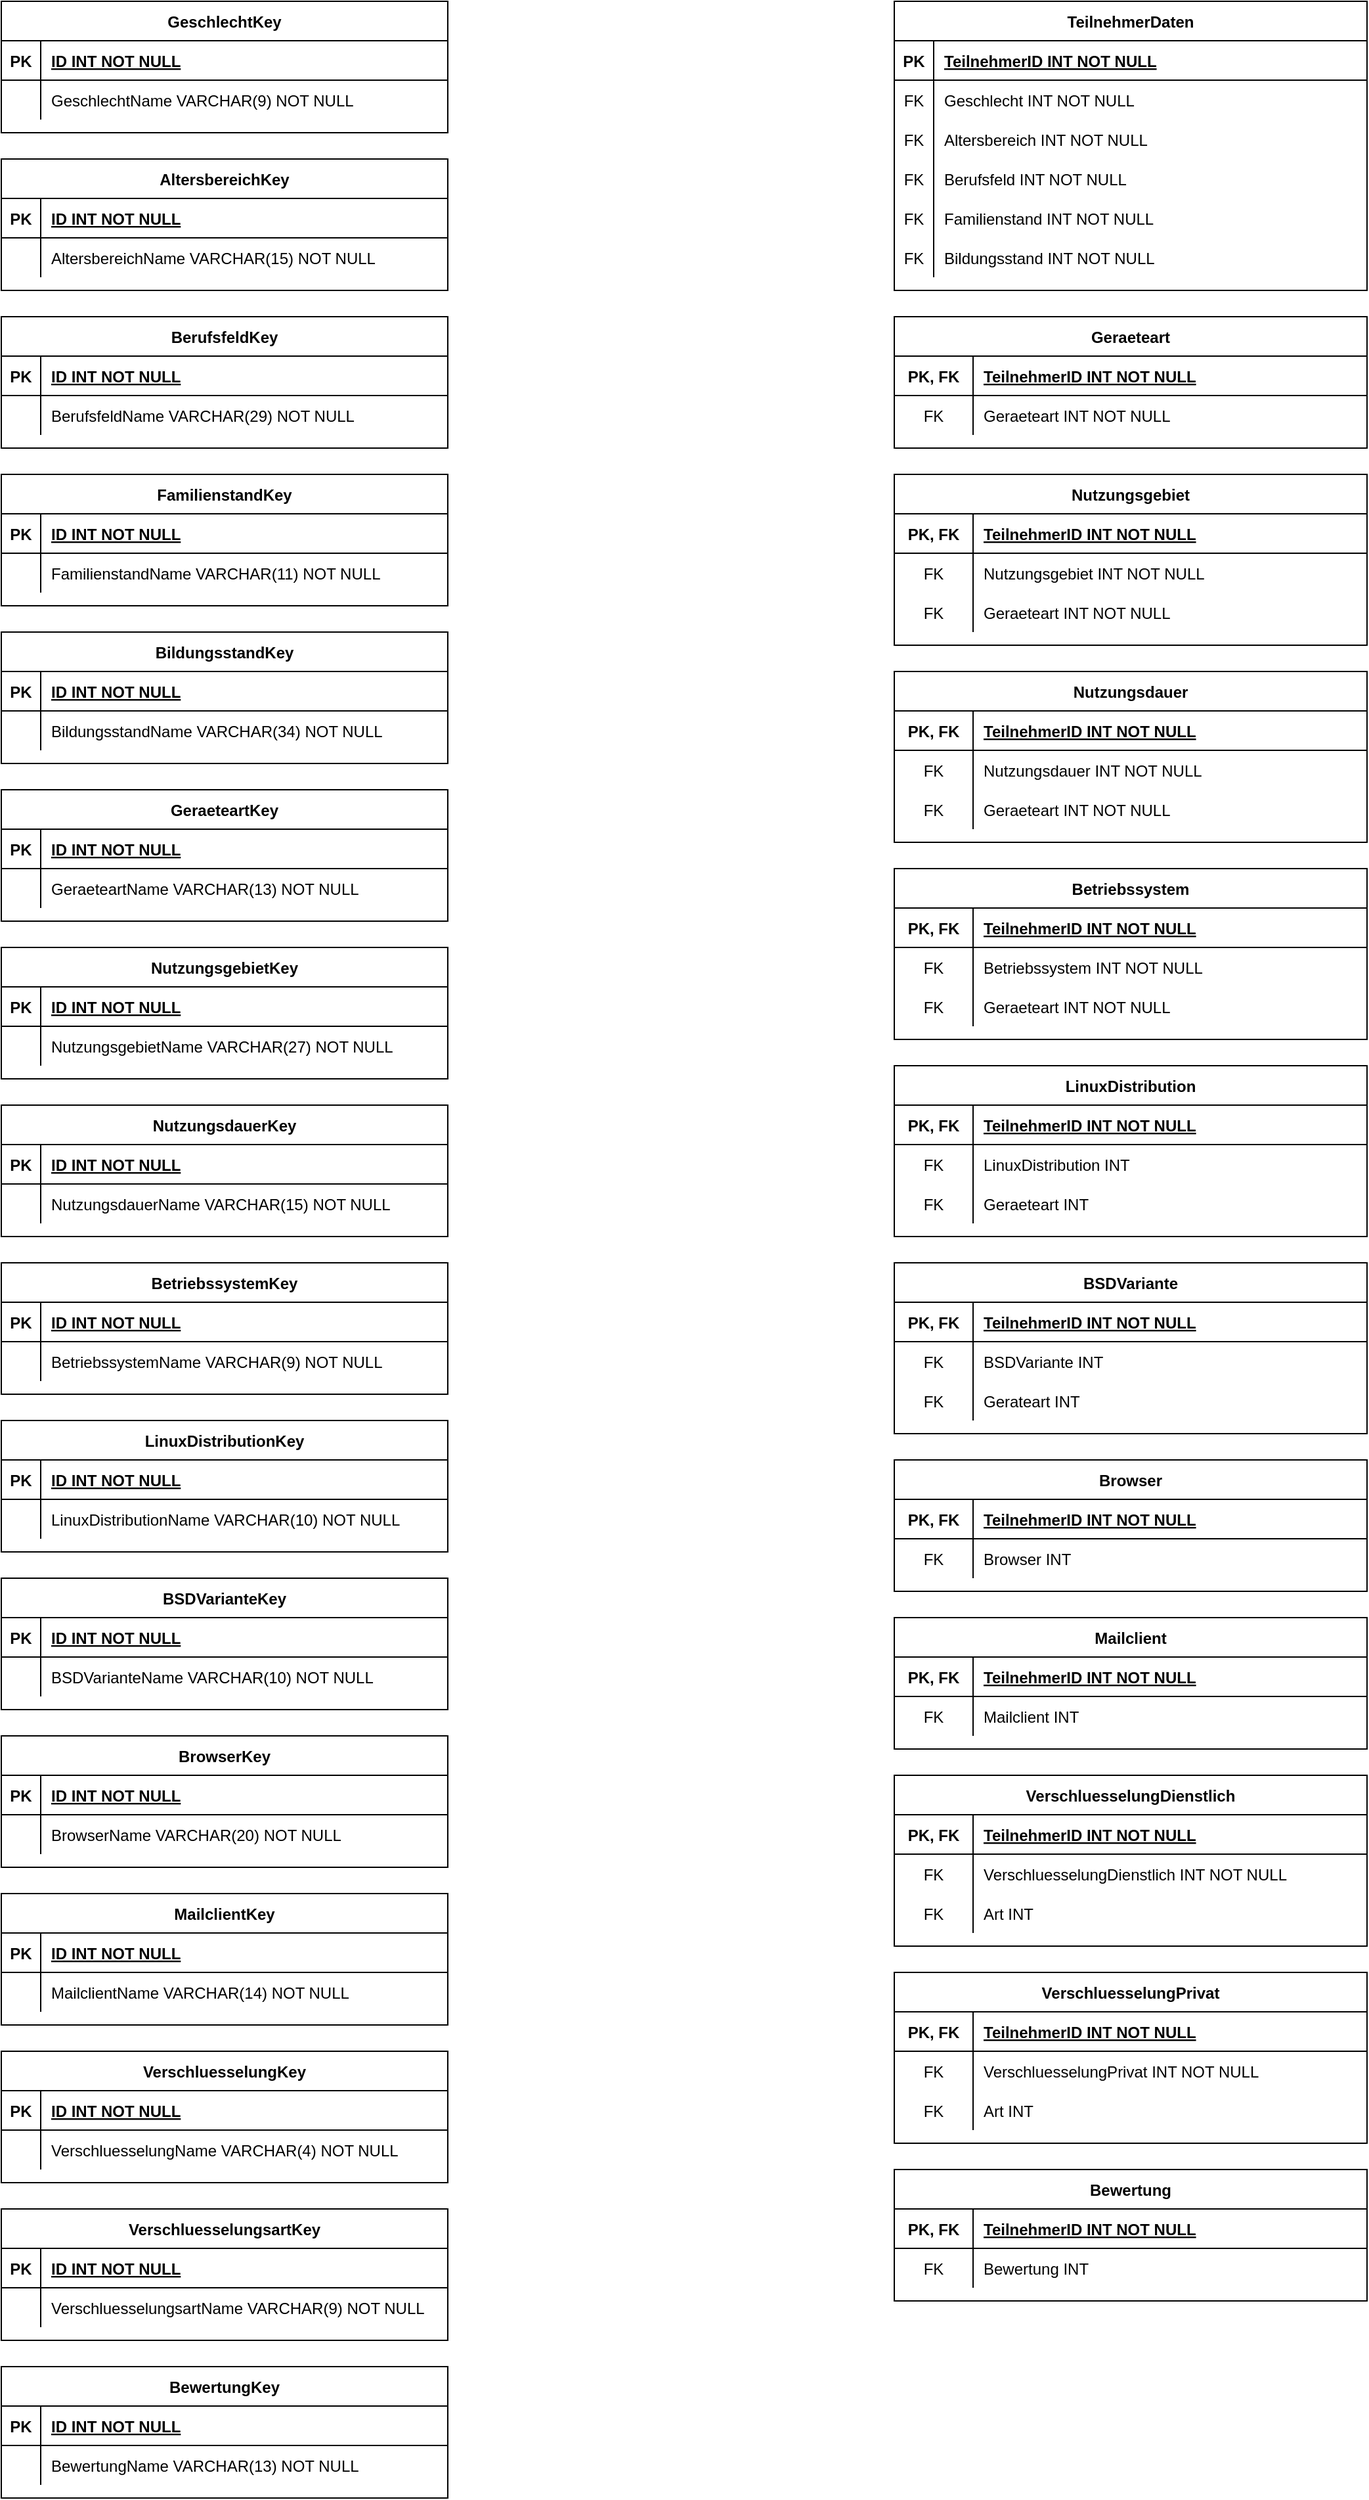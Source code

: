 <mxfile version="19.0.0"><diagram id="R2lEEEUBdFMjLlhIrx00" name="survey"><mxGraphModel dx="779" dy="571" grid="1" gridSize="10" guides="1" tooltips="1" connect="1" arrows="1" fold="1" page="1" pageScale="1" pageWidth="1200" pageHeight="1920" math="0" shadow="0" extFonts="Permanent Marker^https://fonts.googleapis.com/css?family=Permanent+Marker"><root><mxCell id="0"/><mxCell id="1" parent="0"/><mxCell id="hnoO-LzJAXMTWDBg4KZD-1" value="GeschlechtKey" style="shape=table;startSize=30;container=1;collapsible=1;childLayout=tableLayout;fixedRows=1;rowLines=0;fontStyle=1;align=center;resizeLast=1;" parent="1" vertex="1"><mxGeometry x="40" y="10" width="340.0" height="100" as="geometry"/></mxCell><mxCell id="hnoO-LzJAXMTWDBg4KZD-2" value="" style="shape=tableRow;horizontal=0;startSize=0;swimlaneHead=0;swimlaneBody=0;fillColor=none;collapsible=0;dropTarget=0;points=[[0,0.5],[1,0.5]];portConstraint=eastwest;top=0;left=0;right=0;bottom=1;" parent="hnoO-LzJAXMTWDBg4KZD-1" vertex="1"><mxGeometry y="30" width="340.0" height="30" as="geometry"/></mxCell><mxCell id="hnoO-LzJAXMTWDBg4KZD-3" value="PK" style="shape=partialRectangle;connectable=0;fillColor=none;top=0;left=0;bottom=0;right=0;fontStyle=1;overflow=hidden;" parent="hnoO-LzJAXMTWDBg4KZD-2" vertex="1"><mxGeometry width="30" height="30" as="geometry"><mxRectangle width="30" height="30" as="alternateBounds"/></mxGeometry></mxCell><mxCell id="hnoO-LzJAXMTWDBg4KZD-4" value="ID INT NOT NULL" style="shape=partialRectangle;connectable=0;fillColor=none;top=0;left=0;bottom=0;right=0;align=left;spacingLeft=6;fontStyle=5;overflow=hidden;" parent="hnoO-LzJAXMTWDBg4KZD-2" vertex="1"><mxGeometry x="30" width="310.0" height="30" as="geometry"><mxRectangle width="310.0" height="30" as="alternateBounds"/></mxGeometry></mxCell><mxCell id="hnoO-LzJAXMTWDBg4KZD-5" value="" style="shape=tableRow;horizontal=0;startSize=0;swimlaneHead=0;swimlaneBody=0;fillColor=none;collapsible=0;dropTarget=0;points=[[0,0.5],[1,0.5]];portConstraint=eastwest;top=0;left=0;right=0;bottom=0;" parent="hnoO-LzJAXMTWDBg4KZD-1" vertex="1"><mxGeometry y="60" width="340.0" height="30" as="geometry"/></mxCell><mxCell id="hnoO-LzJAXMTWDBg4KZD-6" value="" style="shape=partialRectangle;connectable=0;fillColor=none;top=0;left=0;bottom=0;right=0;editable=1;overflow=hidden;" parent="hnoO-LzJAXMTWDBg4KZD-5" vertex="1"><mxGeometry width="30" height="30" as="geometry"><mxRectangle width="30" height="30" as="alternateBounds"/></mxGeometry></mxCell><mxCell id="hnoO-LzJAXMTWDBg4KZD-7" value="GeschlechtName VARCHAR(9) NOT NULL" style="shape=partialRectangle;connectable=0;fillColor=none;top=0;left=0;bottom=0;right=0;align=left;spacingLeft=6;overflow=hidden;" parent="hnoO-LzJAXMTWDBg4KZD-5" vertex="1"><mxGeometry x="30" width="310.0" height="30" as="geometry"><mxRectangle width="310.0" height="30" as="alternateBounds"/></mxGeometry></mxCell><mxCell id="hnoO-LzJAXMTWDBg4KZD-14" value="AltersbereichKey" style="shape=table;startSize=30;container=1;collapsible=1;childLayout=tableLayout;fixedRows=1;rowLines=0;fontStyle=1;align=center;resizeLast=1;" parent="1" vertex="1"><mxGeometry x="40" y="130" width="340.0" height="100" as="geometry"/></mxCell><mxCell id="hnoO-LzJAXMTWDBg4KZD-15" value="" style="shape=tableRow;horizontal=0;startSize=0;swimlaneHead=0;swimlaneBody=0;fillColor=none;collapsible=0;dropTarget=0;points=[[0,0.5],[1,0.5]];portConstraint=eastwest;top=0;left=0;right=0;bottom=1;" parent="hnoO-LzJAXMTWDBg4KZD-14" vertex="1"><mxGeometry y="30" width="340.0" height="30" as="geometry"/></mxCell><mxCell id="hnoO-LzJAXMTWDBg4KZD-16" value="PK" style="shape=partialRectangle;connectable=0;fillColor=none;top=0;left=0;bottom=0;right=0;fontStyle=1;overflow=hidden;" parent="hnoO-LzJAXMTWDBg4KZD-15" vertex="1"><mxGeometry width="30" height="30" as="geometry"><mxRectangle width="30" height="30" as="alternateBounds"/></mxGeometry></mxCell><mxCell id="hnoO-LzJAXMTWDBg4KZD-17" value="ID INT NOT NULL" style="shape=partialRectangle;connectable=0;fillColor=none;top=0;left=0;bottom=0;right=0;align=left;spacingLeft=6;fontStyle=5;overflow=hidden;" parent="hnoO-LzJAXMTWDBg4KZD-15" vertex="1"><mxGeometry x="30" width="310.0" height="30" as="geometry"><mxRectangle width="310.0" height="30" as="alternateBounds"/></mxGeometry></mxCell><mxCell id="hnoO-LzJAXMTWDBg4KZD-18" value="" style="shape=tableRow;horizontal=0;startSize=0;swimlaneHead=0;swimlaneBody=0;fillColor=none;collapsible=0;dropTarget=0;points=[[0,0.5],[1,0.5]];portConstraint=eastwest;top=0;left=0;right=0;bottom=0;" parent="hnoO-LzJAXMTWDBg4KZD-14" vertex="1"><mxGeometry y="60" width="340.0" height="30" as="geometry"/></mxCell><mxCell id="hnoO-LzJAXMTWDBg4KZD-19" value="" style="shape=partialRectangle;connectable=0;fillColor=none;top=0;left=0;bottom=0;right=0;editable=1;overflow=hidden;" parent="hnoO-LzJAXMTWDBg4KZD-18" vertex="1"><mxGeometry width="30" height="30" as="geometry"><mxRectangle width="30" height="30" as="alternateBounds"/></mxGeometry></mxCell><mxCell id="hnoO-LzJAXMTWDBg4KZD-20" value="AltersbereichName VARCHAR(15) NOT NULL" style="shape=partialRectangle;connectable=0;fillColor=none;top=0;left=0;bottom=0;right=0;align=left;spacingLeft=6;overflow=hidden;" parent="hnoO-LzJAXMTWDBg4KZD-18" vertex="1"><mxGeometry x="30" width="310.0" height="30" as="geometry"><mxRectangle width="310.0" height="30" as="alternateBounds"/></mxGeometry></mxCell><mxCell id="hnoO-LzJAXMTWDBg4KZD-27" value="BerufsfeldKey" style="shape=table;startSize=30;container=1;collapsible=1;childLayout=tableLayout;fixedRows=1;rowLines=0;fontStyle=1;align=center;resizeLast=1;" parent="1" vertex="1"><mxGeometry x="40" y="250" width="340.0" height="100" as="geometry"/></mxCell><mxCell id="hnoO-LzJAXMTWDBg4KZD-28" value="" style="shape=tableRow;horizontal=0;startSize=0;swimlaneHead=0;swimlaneBody=0;fillColor=none;collapsible=0;dropTarget=0;points=[[0,0.5],[1,0.5]];portConstraint=eastwest;top=0;left=0;right=0;bottom=1;" parent="hnoO-LzJAXMTWDBg4KZD-27" vertex="1"><mxGeometry y="30" width="340.0" height="30" as="geometry"/></mxCell><mxCell id="hnoO-LzJAXMTWDBg4KZD-29" value="PK" style="shape=partialRectangle;connectable=0;fillColor=none;top=0;left=0;bottom=0;right=0;fontStyle=1;overflow=hidden;" parent="hnoO-LzJAXMTWDBg4KZD-28" vertex="1"><mxGeometry width="30" height="30" as="geometry"><mxRectangle width="30" height="30" as="alternateBounds"/></mxGeometry></mxCell><mxCell id="hnoO-LzJAXMTWDBg4KZD-30" value="ID INT NOT NULL" style="shape=partialRectangle;connectable=0;fillColor=none;top=0;left=0;bottom=0;right=0;align=left;spacingLeft=6;fontStyle=5;overflow=hidden;" parent="hnoO-LzJAXMTWDBg4KZD-28" vertex="1"><mxGeometry x="30" width="310.0" height="30" as="geometry"><mxRectangle width="310.0" height="30" as="alternateBounds"/></mxGeometry></mxCell><mxCell id="hnoO-LzJAXMTWDBg4KZD-31" value="" style="shape=tableRow;horizontal=0;startSize=0;swimlaneHead=0;swimlaneBody=0;fillColor=none;collapsible=0;dropTarget=0;points=[[0,0.5],[1,0.5]];portConstraint=eastwest;top=0;left=0;right=0;bottom=0;" parent="hnoO-LzJAXMTWDBg4KZD-27" vertex="1"><mxGeometry y="60" width="340.0" height="30" as="geometry"/></mxCell><mxCell id="hnoO-LzJAXMTWDBg4KZD-32" value="" style="shape=partialRectangle;connectable=0;fillColor=none;top=0;left=0;bottom=0;right=0;editable=1;overflow=hidden;" parent="hnoO-LzJAXMTWDBg4KZD-31" vertex="1"><mxGeometry width="30" height="30" as="geometry"><mxRectangle width="30" height="30" as="alternateBounds"/></mxGeometry></mxCell><mxCell id="hnoO-LzJAXMTWDBg4KZD-33" value="BerufsfeldName VARCHAR(29) NOT NULL" style="shape=partialRectangle;connectable=0;fillColor=none;top=0;left=0;bottom=0;right=0;align=left;spacingLeft=6;overflow=hidden;" parent="hnoO-LzJAXMTWDBg4KZD-31" vertex="1"><mxGeometry x="30" width="310.0" height="30" as="geometry"><mxRectangle width="310.0" height="30" as="alternateBounds"/></mxGeometry></mxCell><mxCell id="hnoO-LzJAXMTWDBg4KZD-40" value="GeraeteartKey" style="shape=table;startSize=30;container=1;collapsible=1;childLayout=tableLayout;fixedRows=1;rowLines=0;fontStyle=1;align=center;resizeLast=1;" parent="1" vertex="1"><mxGeometry x="40" y="610" width="340.0" height="100" as="geometry"/></mxCell><mxCell id="hnoO-LzJAXMTWDBg4KZD-41" value="" style="shape=tableRow;horizontal=0;startSize=0;swimlaneHead=0;swimlaneBody=0;fillColor=none;collapsible=0;dropTarget=0;points=[[0,0.5],[1,0.5]];portConstraint=eastwest;top=0;left=0;right=0;bottom=1;" parent="hnoO-LzJAXMTWDBg4KZD-40" vertex="1"><mxGeometry y="30" width="340.0" height="30" as="geometry"/></mxCell><mxCell id="hnoO-LzJAXMTWDBg4KZD-42" value="PK" style="shape=partialRectangle;connectable=0;fillColor=none;top=0;left=0;bottom=0;right=0;fontStyle=1;overflow=hidden;" parent="hnoO-LzJAXMTWDBg4KZD-41" vertex="1"><mxGeometry width="30" height="30" as="geometry"><mxRectangle width="30" height="30" as="alternateBounds"/></mxGeometry></mxCell><mxCell id="hnoO-LzJAXMTWDBg4KZD-43" value="ID INT NOT NULL" style="shape=partialRectangle;connectable=0;fillColor=none;top=0;left=0;bottom=0;right=0;align=left;spacingLeft=6;fontStyle=5;overflow=hidden;" parent="hnoO-LzJAXMTWDBg4KZD-41" vertex="1"><mxGeometry x="30" width="310.0" height="30" as="geometry"><mxRectangle width="310.0" height="30" as="alternateBounds"/></mxGeometry></mxCell><mxCell id="hnoO-LzJAXMTWDBg4KZD-44" value="" style="shape=tableRow;horizontal=0;startSize=0;swimlaneHead=0;swimlaneBody=0;fillColor=none;collapsible=0;dropTarget=0;points=[[0,0.5],[1,0.5]];portConstraint=eastwest;top=0;left=0;right=0;bottom=0;" parent="hnoO-LzJAXMTWDBg4KZD-40" vertex="1"><mxGeometry y="60" width="340.0" height="30" as="geometry"/></mxCell><mxCell id="hnoO-LzJAXMTWDBg4KZD-45" value="" style="shape=partialRectangle;connectable=0;fillColor=none;top=0;left=0;bottom=0;right=0;editable=1;overflow=hidden;" parent="hnoO-LzJAXMTWDBg4KZD-44" vertex="1"><mxGeometry width="30" height="30" as="geometry"><mxRectangle width="30" height="30" as="alternateBounds"/></mxGeometry></mxCell><mxCell id="hnoO-LzJAXMTWDBg4KZD-46" value="GeraeteartName VARCHAR(13) NOT NULL" style="shape=partialRectangle;connectable=0;fillColor=none;top=0;left=0;bottom=0;right=0;align=left;spacingLeft=6;overflow=hidden;" parent="hnoO-LzJAXMTWDBg4KZD-44" vertex="1"><mxGeometry x="30" width="310.0" height="30" as="geometry"><mxRectangle width="310.0" height="30" as="alternateBounds"/></mxGeometry></mxCell><mxCell id="hnoO-LzJAXMTWDBg4KZD-53" value="NutzungsgebietKey" style="shape=table;startSize=30;container=1;collapsible=1;childLayout=tableLayout;fixedRows=1;rowLines=0;fontStyle=1;align=center;resizeLast=1;" parent="1" vertex="1"><mxGeometry x="40" y="730" width="340.0" height="100" as="geometry"/></mxCell><mxCell id="hnoO-LzJAXMTWDBg4KZD-54" value="" style="shape=tableRow;horizontal=0;startSize=0;swimlaneHead=0;swimlaneBody=0;fillColor=none;collapsible=0;dropTarget=0;points=[[0,0.5],[1,0.5]];portConstraint=eastwest;top=0;left=0;right=0;bottom=1;" parent="hnoO-LzJAXMTWDBg4KZD-53" vertex="1"><mxGeometry y="30" width="340.0" height="30" as="geometry"/></mxCell><mxCell id="hnoO-LzJAXMTWDBg4KZD-55" value="PK" style="shape=partialRectangle;connectable=0;fillColor=none;top=0;left=0;bottom=0;right=0;fontStyle=1;overflow=hidden;" parent="hnoO-LzJAXMTWDBg4KZD-54" vertex="1"><mxGeometry width="30" height="30" as="geometry"><mxRectangle width="30" height="30" as="alternateBounds"/></mxGeometry></mxCell><mxCell id="hnoO-LzJAXMTWDBg4KZD-56" value="ID INT NOT NULL" style="shape=partialRectangle;connectable=0;fillColor=none;top=0;left=0;bottom=0;right=0;align=left;spacingLeft=6;fontStyle=5;overflow=hidden;" parent="hnoO-LzJAXMTWDBg4KZD-54" vertex="1"><mxGeometry x="30" width="310.0" height="30" as="geometry"><mxRectangle width="310.0" height="30" as="alternateBounds"/></mxGeometry></mxCell><mxCell id="hnoO-LzJAXMTWDBg4KZD-57" value="" style="shape=tableRow;horizontal=0;startSize=0;swimlaneHead=0;swimlaneBody=0;fillColor=none;collapsible=0;dropTarget=0;points=[[0,0.5],[1,0.5]];portConstraint=eastwest;top=0;left=0;right=0;bottom=0;" parent="hnoO-LzJAXMTWDBg4KZD-53" vertex="1"><mxGeometry y="60" width="340.0" height="30" as="geometry"/></mxCell><mxCell id="hnoO-LzJAXMTWDBg4KZD-58" value="" style="shape=partialRectangle;connectable=0;fillColor=none;top=0;left=0;bottom=0;right=0;editable=1;overflow=hidden;" parent="hnoO-LzJAXMTWDBg4KZD-57" vertex="1"><mxGeometry width="30" height="30" as="geometry"><mxRectangle width="30" height="30" as="alternateBounds"/></mxGeometry></mxCell><mxCell id="hnoO-LzJAXMTWDBg4KZD-59" value="NutzungsgebietName VARCHAR(27) NOT NULL" style="shape=partialRectangle;connectable=0;fillColor=none;top=0;left=0;bottom=0;right=0;align=left;spacingLeft=6;overflow=hidden;" parent="hnoO-LzJAXMTWDBg4KZD-57" vertex="1"><mxGeometry x="30" width="310.0" height="30" as="geometry"><mxRectangle width="310.0" height="30" as="alternateBounds"/></mxGeometry></mxCell><mxCell id="hnoO-LzJAXMTWDBg4KZD-66" value="NutzungsdauerKey" style="shape=table;startSize=30;container=1;collapsible=1;childLayout=tableLayout;fixedRows=1;rowLines=0;fontStyle=1;align=center;resizeLast=1;" parent="1" vertex="1"><mxGeometry x="40" y="850" width="340.0" height="100" as="geometry"/></mxCell><mxCell id="hnoO-LzJAXMTWDBg4KZD-67" value="" style="shape=tableRow;horizontal=0;startSize=0;swimlaneHead=0;swimlaneBody=0;fillColor=none;collapsible=0;dropTarget=0;points=[[0,0.5],[1,0.5]];portConstraint=eastwest;top=0;left=0;right=0;bottom=1;" parent="hnoO-LzJAXMTWDBg4KZD-66" vertex="1"><mxGeometry y="30" width="340.0" height="30" as="geometry"/></mxCell><mxCell id="hnoO-LzJAXMTWDBg4KZD-68" value="PK" style="shape=partialRectangle;connectable=0;fillColor=none;top=0;left=0;bottom=0;right=0;fontStyle=1;overflow=hidden;" parent="hnoO-LzJAXMTWDBg4KZD-67" vertex="1"><mxGeometry width="30" height="30" as="geometry"><mxRectangle width="30" height="30" as="alternateBounds"/></mxGeometry></mxCell><mxCell id="hnoO-LzJAXMTWDBg4KZD-69" value="ID INT NOT NULL" style="shape=partialRectangle;connectable=0;fillColor=none;top=0;left=0;bottom=0;right=0;align=left;spacingLeft=6;fontStyle=5;overflow=hidden;" parent="hnoO-LzJAXMTWDBg4KZD-67" vertex="1"><mxGeometry x="30" width="310.0" height="30" as="geometry"><mxRectangle width="310.0" height="30" as="alternateBounds"/></mxGeometry></mxCell><mxCell id="hnoO-LzJAXMTWDBg4KZD-70" value="" style="shape=tableRow;horizontal=0;startSize=0;swimlaneHead=0;swimlaneBody=0;fillColor=none;collapsible=0;dropTarget=0;points=[[0,0.5],[1,0.5]];portConstraint=eastwest;top=0;left=0;right=0;bottom=0;" parent="hnoO-LzJAXMTWDBg4KZD-66" vertex="1"><mxGeometry y="60" width="340.0" height="30" as="geometry"/></mxCell><mxCell id="hnoO-LzJAXMTWDBg4KZD-71" value="" style="shape=partialRectangle;connectable=0;fillColor=none;top=0;left=0;bottom=0;right=0;editable=1;overflow=hidden;" parent="hnoO-LzJAXMTWDBg4KZD-70" vertex="1"><mxGeometry width="30" height="30" as="geometry"><mxRectangle width="30" height="30" as="alternateBounds"/></mxGeometry></mxCell><mxCell id="hnoO-LzJAXMTWDBg4KZD-72" value="NutzungsdauerName VARCHAR(15) NOT NULL" style="shape=partialRectangle;connectable=0;fillColor=none;top=0;left=0;bottom=0;right=0;align=left;spacingLeft=6;overflow=hidden;" parent="hnoO-LzJAXMTWDBg4KZD-70" vertex="1"><mxGeometry x="30" width="310.0" height="30" as="geometry"><mxRectangle width="310.0" height="30" as="alternateBounds"/></mxGeometry></mxCell><mxCell id="hnoO-LzJAXMTWDBg4KZD-79" value="BetriebssystemKey" style="shape=table;startSize=30;container=1;collapsible=1;childLayout=tableLayout;fixedRows=1;rowLines=0;fontStyle=1;align=center;resizeLast=1;" parent="1" vertex="1"><mxGeometry x="40" y="970" width="340.0" height="100" as="geometry"/></mxCell><mxCell id="hnoO-LzJAXMTWDBg4KZD-80" value="" style="shape=tableRow;horizontal=0;startSize=0;swimlaneHead=0;swimlaneBody=0;fillColor=none;collapsible=0;dropTarget=0;points=[[0,0.5],[1,0.5]];portConstraint=eastwest;top=0;left=0;right=0;bottom=1;" parent="hnoO-LzJAXMTWDBg4KZD-79" vertex="1"><mxGeometry y="30" width="340.0" height="30" as="geometry"/></mxCell><mxCell id="hnoO-LzJAXMTWDBg4KZD-81" value="PK" style="shape=partialRectangle;connectable=0;fillColor=none;top=0;left=0;bottom=0;right=0;fontStyle=1;overflow=hidden;" parent="hnoO-LzJAXMTWDBg4KZD-80" vertex="1"><mxGeometry width="30" height="30" as="geometry"><mxRectangle width="30" height="30" as="alternateBounds"/></mxGeometry></mxCell><mxCell id="hnoO-LzJAXMTWDBg4KZD-82" value="ID INT NOT NULL" style="shape=partialRectangle;connectable=0;fillColor=none;top=0;left=0;bottom=0;right=0;align=left;spacingLeft=6;fontStyle=5;overflow=hidden;" parent="hnoO-LzJAXMTWDBg4KZD-80" vertex="1"><mxGeometry x="30" width="310.0" height="30" as="geometry"><mxRectangle width="310.0" height="30" as="alternateBounds"/></mxGeometry></mxCell><mxCell id="hnoO-LzJAXMTWDBg4KZD-83" value="" style="shape=tableRow;horizontal=0;startSize=0;swimlaneHead=0;swimlaneBody=0;fillColor=none;collapsible=0;dropTarget=0;points=[[0,0.5],[1,0.5]];portConstraint=eastwest;top=0;left=0;right=0;bottom=0;" parent="hnoO-LzJAXMTWDBg4KZD-79" vertex="1"><mxGeometry y="60" width="340.0" height="30" as="geometry"/></mxCell><mxCell id="hnoO-LzJAXMTWDBg4KZD-84" value="" style="shape=partialRectangle;connectable=0;fillColor=none;top=0;left=0;bottom=0;right=0;editable=1;overflow=hidden;" parent="hnoO-LzJAXMTWDBg4KZD-83" vertex="1"><mxGeometry width="30" height="30" as="geometry"><mxRectangle width="30" height="30" as="alternateBounds"/></mxGeometry></mxCell><mxCell id="hnoO-LzJAXMTWDBg4KZD-85" value="BetriebssystemName VARCHAR(9) NOT NULL" style="shape=partialRectangle;connectable=0;fillColor=none;top=0;left=0;bottom=0;right=0;align=left;spacingLeft=6;overflow=hidden;" parent="hnoO-LzJAXMTWDBg4KZD-83" vertex="1"><mxGeometry x="30" width="310.0" height="30" as="geometry"><mxRectangle width="310.0" height="30" as="alternateBounds"/></mxGeometry></mxCell><mxCell id="hnoO-LzJAXMTWDBg4KZD-92" value="LinuxDistributionKey" style="shape=table;startSize=30;container=1;collapsible=1;childLayout=tableLayout;fixedRows=1;rowLines=0;fontStyle=1;align=center;resizeLast=1;" parent="1" vertex="1"><mxGeometry x="40" y="1090" width="340.0" height="100" as="geometry"/></mxCell><mxCell id="hnoO-LzJAXMTWDBg4KZD-93" value="" style="shape=tableRow;horizontal=0;startSize=0;swimlaneHead=0;swimlaneBody=0;fillColor=none;collapsible=0;dropTarget=0;points=[[0,0.5],[1,0.5]];portConstraint=eastwest;top=0;left=0;right=0;bottom=1;" parent="hnoO-LzJAXMTWDBg4KZD-92" vertex="1"><mxGeometry y="30" width="340.0" height="30" as="geometry"/></mxCell><mxCell id="hnoO-LzJAXMTWDBg4KZD-94" value="PK" style="shape=partialRectangle;connectable=0;fillColor=none;top=0;left=0;bottom=0;right=0;fontStyle=1;overflow=hidden;" parent="hnoO-LzJAXMTWDBg4KZD-93" vertex="1"><mxGeometry width="30" height="30" as="geometry"><mxRectangle width="30" height="30" as="alternateBounds"/></mxGeometry></mxCell><mxCell id="hnoO-LzJAXMTWDBg4KZD-95" value="ID INT NOT NULL" style="shape=partialRectangle;connectable=0;fillColor=none;top=0;left=0;bottom=0;right=0;align=left;spacingLeft=6;fontStyle=5;overflow=hidden;" parent="hnoO-LzJAXMTWDBg4KZD-93" vertex="1"><mxGeometry x="30" width="310.0" height="30" as="geometry"><mxRectangle width="310.0" height="30" as="alternateBounds"/></mxGeometry></mxCell><mxCell id="hnoO-LzJAXMTWDBg4KZD-96" value="" style="shape=tableRow;horizontal=0;startSize=0;swimlaneHead=0;swimlaneBody=0;fillColor=none;collapsible=0;dropTarget=0;points=[[0,0.5],[1,0.5]];portConstraint=eastwest;top=0;left=0;right=0;bottom=0;" parent="hnoO-LzJAXMTWDBg4KZD-92" vertex="1"><mxGeometry y="60" width="340.0" height="30" as="geometry"/></mxCell><mxCell id="hnoO-LzJAXMTWDBg4KZD-97" value="" style="shape=partialRectangle;connectable=0;fillColor=none;top=0;left=0;bottom=0;right=0;editable=1;overflow=hidden;" parent="hnoO-LzJAXMTWDBg4KZD-96" vertex="1"><mxGeometry width="30" height="30" as="geometry"><mxRectangle width="30" height="30" as="alternateBounds"/></mxGeometry></mxCell><mxCell id="hnoO-LzJAXMTWDBg4KZD-98" value="LinuxDistributionName VARCHAR(10) NOT NULL" style="shape=partialRectangle;connectable=0;fillColor=none;top=0;left=0;bottom=0;right=0;align=left;spacingLeft=6;overflow=hidden;" parent="hnoO-LzJAXMTWDBg4KZD-96" vertex="1"><mxGeometry x="30" width="310.0" height="30" as="geometry"><mxRectangle width="310.0" height="30" as="alternateBounds"/></mxGeometry></mxCell><mxCell id="hnoO-LzJAXMTWDBg4KZD-105" value="BSDVarianteKey" style="shape=table;startSize=30;container=1;collapsible=1;childLayout=tableLayout;fixedRows=1;rowLines=0;fontStyle=1;align=center;resizeLast=1;" parent="1" vertex="1"><mxGeometry x="40" y="1210" width="340.0" height="100" as="geometry"/></mxCell><mxCell id="hnoO-LzJAXMTWDBg4KZD-106" value="" style="shape=tableRow;horizontal=0;startSize=0;swimlaneHead=0;swimlaneBody=0;fillColor=none;collapsible=0;dropTarget=0;points=[[0,0.5],[1,0.5]];portConstraint=eastwest;top=0;left=0;right=0;bottom=1;" parent="hnoO-LzJAXMTWDBg4KZD-105" vertex="1"><mxGeometry y="30" width="340.0" height="30" as="geometry"/></mxCell><mxCell id="hnoO-LzJAXMTWDBg4KZD-107" value="PK" style="shape=partialRectangle;connectable=0;fillColor=none;top=0;left=0;bottom=0;right=0;fontStyle=1;overflow=hidden;" parent="hnoO-LzJAXMTWDBg4KZD-106" vertex="1"><mxGeometry width="30" height="30" as="geometry"><mxRectangle width="30" height="30" as="alternateBounds"/></mxGeometry></mxCell><mxCell id="hnoO-LzJAXMTWDBg4KZD-108" value="ID INT NOT NULL" style="shape=partialRectangle;connectable=0;fillColor=none;top=0;left=0;bottom=0;right=0;align=left;spacingLeft=6;fontStyle=5;overflow=hidden;" parent="hnoO-LzJAXMTWDBg4KZD-106" vertex="1"><mxGeometry x="30" width="310.0" height="30" as="geometry"><mxRectangle width="310.0" height="30" as="alternateBounds"/></mxGeometry></mxCell><mxCell id="hnoO-LzJAXMTWDBg4KZD-109" value="" style="shape=tableRow;horizontal=0;startSize=0;swimlaneHead=0;swimlaneBody=0;fillColor=none;collapsible=0;dropTarget=0;points=[[0,0.5],[1,0.5]];portConstraint=eastwest;top=0;left=0;right=0;bottom=0;" parent="hnoO-LzJAXMTWDBg4KZD-105" vertex="1"><mxGeometry y="60" width="340.0" height="30" as="geometry"/></mxCell><mxCell id="hnoO-LzJAXMTWDBg4KZD-110" value="" style="shape=partialRectangle;connectable=0;fillColor=none;top=0;left=0;bottom=0;right=0;editable=1;overflow=hidden;" parent="hnoO-LzJAXMTWDBg4KZD-109" vertex="1"><mxGeometry width="30" height="30" as="geometry"><mxRectangle width="30" height="30" as="alternateBounds"/></mxGeometry></mxCell><mxCell id="hnoO-LzJAXMTWDBg4KZD-111" value="BSDVarianteName VARCHAR(10) NOT NULL" style="shape=partialRectangle;connectable=0;fillColor=none;top=0;left=0;bottom=0;right=0;align=left;spacingLeft=6;overflow=hidden;" parent="hnoO-LzJAXMTWDBg4KZD-109" vertex="1"><mxGeometry x="30" width="310.0" height="30" as="geometry"><mxRectangle width="310.0" height="30" as="alternateBounds"/></mxGeometry></mxCell><mxCell id="hnoO-LzJAXMTWDBg4KZD-118" value="BrowserKey" style="shape=table;startSize=30;container=1;collapsible=1;childLayout=tableLayout;fixedRows=1;rowLines=0;fontStyle=1;align=center;resizeLast=1;" parent="1" vertex="1"><mxGeometry x="40" y="1330" width="340" height="100" as="geometry"/></mxCell><mxCell id="hnoO-LzJAXMTWDBg4KZD-119" value="" style="shape=tableRow;horizontal=0;startSize=0;swimlaneHead=0;swimlaneBody=0;fillColor=none;collapsible=0;dropTarget=0;points=[[0,0.5],[1,0.5]];portConstraint=eastwest;top=0;left=0;right=0;bottom=1;" parent="hnoO-LzJAXMTWDBg4KZD-118" vertex="1"><mxGeometry y="30" width="340" height="30" as="geometry"/></mxCell><mxCell id="hnoO-LzJAXMTWDBg4KZD-120" value="PK" style="shape=partialRectangle;connectable=0;fillColor=none;top=0;left=0;bottom=0;right=0;fontStyle=1;overflow=hidden;" parent="hnoO-LzJAXMTWDBg4KZD-119" vertex="1"><mxGeometry width="30" height="30" as="geometry"><mxRectangle width="30" height="30" as="alternateBounds"/></mxGeometry></mxCell><mxCell id="hnoO-LzJAXMTWDBg4KZD-121" value="ID INT NOT NULL" style="shape=partialRectangle;connectable=0;fillColor=none;top=0;left=0;bottom=0;right=0;align=left;spacingLeft=6;fontStyle=5;overflow=hidden;" parent="hnoO-LzJAXMTWDBg4KZD-119" vertex="1"><mxGeometry x="30" width="310" height="30" as="geometry"><mxRectangle width="310" height="30" as="alternateBounds"/></mxGeometry></mxCell><mxCell id="hnoO-LzJAXMTWDBg4KZD-122" value="" style="shape=tableRow;horizontal=0;startSize=0;swimlaneHead=0;swimlaneBody=0;fillColor=none;collapsible=0;dropTarget=0;points=[[0,0.5],[1,0.5]];portConstraint=eastwest;top=0;left=0;right=0;bottom=0;" parent="hnoO-LzJAXMTWDBg4KZD-118" vertex="1"><mxGeometry y="60" width="340" height="30" as="geometry"/></mxCell><mxCell id="hnoO-LzJAXMTWDBg4KZD-123" value="" style="shape=partialRectangle;connectable=0;fillColor=none;top=0;left=0;bottom=0;right=0;editable=1;overflow=hidden;" parent="hnoO-LzJAXMTWDBg4KZD-122" vertex="1"><mxGeometry width="30" height="30" as="geometry"><mxRectangle width="30" height="30" as="alternateBounds"/></mxGeometry></mxCell><mxCell id="hnoO-LzJAXMTWDBg4KZD-124" value="BrowserName VARCHAR(20) NOT NULL" style="shape=partialRectangle;connectable=0;fillColor=none;top=0;left=0;bottom=0;right=0;align=left;spacingLeft=6;overflow=hidden;" parent="hnoO-LzJAXMTWDBg4KZD-122" vertex="1"><mxGeometry x="30" width="310" height="30" as="geometry"><mxRectangle width="310" height="30" as="alternateBounds"/></mxGeometry></mxCell><mxCell id="hnoO-LzJAXMTWDBg4KZD-131" value="MailclientKey" style="shape=table;startSize=30;container=1;collapsible=1;childLayout=tableLayout;fixedRows=1;rowLines=0;fontStyle=1;align=center;resizeLast=1;" parent="1" vertex="1"><mxGeometry x="40" y="1450" width="340" height="100" as="geometry"/></mxCell><mxCell id="hnoO-LzJAXMTWDBg4KZD-132" value="" style="shape=tableRow;horizontal=0;startSize=0;swimlaneHead=0;swimlaneBody=0;fillColor=none;collapsible=0;dropTarget=0;points=[[0,0.5],[1,0.5]];portConstraint=eastwest;top=0;left=0;right=0;bottom=1;" parent="hnoO-LzJAXMTWDBg4KZD-131" vertex="1"><mxGeometry y="30" width="340" height="30" as="geometry"/></mxCell><mxCell id="hnoO-LzJAXMTWDBg4KZD-133" value="PK" style="shape=partialRectangle;connectable=0;fillColor=none;top=0;left=0;bottom=0;right=0;fontStyle=1;overflow=hidden;" parent="hnoO-LzJAXMTWDBg4KZD-132" vertex="1"><mxGeometry width="30" height="30" as="geometry"><mxRectangle width="30" height="30" as="alternateBounds"/></mxGeometry></mxCell><mxCell id="hnoO-LzJAXMTWDBg4KZD-134" value="ID INT NOT NULL" style="shape=partialRectangle;connectable=0;fillColor=none;top=0;left=0;bottom=0;right=0;align=left;spacingLeft=6;fontStyle=5;overflow=hidden;" parent="hnoO-LzJAXMTWDBg4KZD-132" vertex="1"><mxGeometry x="30" width="310" height="30" as="geometry"><mxRectangle width="310" height="30" as="alternateBounds"/></mxGeometry></mxCell><mxCell id="hnoO-LzJAXMTWDBg4KZD-135" value="" style="shape=tableRow;horizontal=0;startSize=0;swimlaneHead=0;swimlaneBody=0;fillColor=none;collapsible=0;dropTarget=0;points=[[0,0.5],[1,0.5]];portConstraint=eastwest;top=0;left=0;right=0;bottom=0;" parent="hnoO-LzJAXMTWDBg4KZD-131" vertex="1"><mxGeometry y="60" width="340" height="30" as="geometry"/></mxCell><mxCell id="hnoO-LzJAXMTWDBg4KZD-136" value="" style="shape=partialRectangle;connectable=0;fillColor=none;top=0;left=0;bottom=0;right=0;editable=1;overflow=hidden;" parent="hnoO-LzJAXMTWDBg4KZD-135" vertex="1"><mxGeometry width="30" height="30" as="geometry"><mxRectangle width="30" height="30" as="alternateBounds"/></mxGeometry></mxCell><mxCell id="hnoO-LzJAXMTWDBg4KZD-137" value="MailclientName VARCHAR(14) NOT NULL" style="shape=partialRectangle;connectable=0;fillColor=none;top=0;left=0;bottom=0;right=0;align=left;spacingLeft=6;overflow=hidden;" parent="hnoO-LzJAXMTWDBg4KZD-135" vertex="1"><mxGeometry x="30" width="310" height="30" as="geometry"><mxRectangle width="310" height="30" as="alternateBounds"/></mxGeometry></mxCell><mxCell id="hnoO-LzJAXMTWDBg4KZD-144" value="VerschluesselungKey" style="shape=table;startSize=30;container=1;collapsible=1;childLayout=tableLayout;fixedRows=1;rowLines=0;fontStyle=1;align=center;resizeLast=1;" parent="1" vertex="1"><mxGeometry x="40" y="1570" width="340" height="100" as="geometry"/></mxCell><mxCell id="hnoO-LzJAXMTWDBg4KZD-145" value="" style="shape=tableRow;horizontal=0;startSize=0;swimlaneHead=0;swimlaneBody=0;fillColor=none;collapsible=0;dropTarget=0;points=[[0,0.5],[1,0.5]];portConstraint=eastwest;top=0;left=0;right=0;bottom=1;" parent="hnoO-LzJAXMTWDBg4KZD-144" vertex="1"><mxGeometry y="30" width="340" height="30" as="geometry"/></mxCell><mxCell id="hnoO-LzJAXMTWDBg4KZD-146" value="PK" style="shape=partialRectangle;connectable=0;fillColor=none;top=0;left=0;bottom=0;right=0;fontStyle=1;overflow=hidden;" parent="hnoO-LzJAXMTWDBg4KZD-145" vertex="1"><mxGeometry width="30" height="30" as="geometry"><mxRectangle width="30" height="30" as="alternateBounds"/></mxGeometry></mxCell><mxCell id="hnoO-LzJAXMTWDBg4KZD-147" value="ID INT NOT NULL" style="shape=partialRectangle;connectable=0;fillColor=none;top=0;left=0;bottom=0;right=0;align=left;spacingLeft=6;fontStyle=5;overflow=hidden;" parent="hnoO-LzJAXMTWDBg4KZD-145" vertex="1"><mxGeometry x="30" width="310" height="30" as="geometry"><mxRectangle width="310" height="30" as="alternateBounds"/></mxGeometry></mxCell><mxCell id="hnoO-LzJAXMTWDBg4KZD-148" value="" style="shape=tableRow;horizontal=0;startSize=0;swimlaneHead=0;swimlaneBody=0;fillColor=none;collapsible=0;dropTarget=0;points=[[0,0.5],[1,0.5]];portConstraint=eastwest;top=0;left=0;right=0;bottom=0;" parent="hnoO-LzJAXMTWDBg4KZD-144" vertex="1"><mxGeometry y="60" width="340" height="30" as="geometry"/></mxCell><mxCell id="hnoO-LzJAXMTWDBg4KZD-149" value="" style="shape=partialRectangle;connectable=0;fillColor=none;top=0;left=0;bottom=0;right=0;editable=1;overflow=hidden;" parent="hnoO-LzJAXMTWDBg4KZD-148" vertex="1"><mxGeometry width="30" height="30" as="geometry"><mxRectangle width="30" height="30" as="alternateBounds"/></mxGeometry></mxCell><mxCell id="hnoO-LzJAXMTWDBg4KZD-150" value="VerschluesselungName VARCHAR(4) NOT NULL" style="shape=partialRectangle;connectable=0;fillColor=none;top=0;left=0;bottom=0;right=0;align=left;spacingLeft=6;overflow=hidden;" parent="hnoO-LzJAXMTWDBg4KZD-148" vertex="1"><mxGeometry x="30" width="310" height="30" as="geometry"><mxRectangle width="310" height="30" as="alternateBounds"/></mxGeometry></mxCell><mxCell id="hnoO-LzJAXMTWDBg4KZD-157" value="VerschluesselungsartKey" style="shape=table;startSize=30;container=1;collapsible=1;childLayout=tableLayout;fixedRows=1;rowLines=0;fontStyle=1;align=center;resizeLast=1;" parent="1" vertex="1"><mxGeometry x="40" y="1690" width="340" height="100" as="geometry"/></mxCell><mxCell id="hnoO-LzJAXMTWDBg4KZD-158" value="" style="shape=tableRow;horizontal=0;startSize=0;swimlaneHead=0;swimlaneBody=0;fillColor=none;collapsible=0;dropTarget=0;points=[[0,0.5],[1,0.5]];portConstraint=eastwest;top=0;left=0;right=0;bottom=1;" parent="hnoO-LzJAXMTWDBg4KZD-157" vertex="1"><mxGeometry y="30" width="340" height="30" as="geometry"/></mxCell><mxCell id="hnoO-LzJAXMTWDBg4KZD-159" value="PK" style="shape=partialRectangle;connectable=0;fillColor=none;top=0;left=0;bottom=0;right=0;fontStyle=1;overflow=hidden;" parent="hnoO-LzJAXMTWDBg4KZD-158" vertex="1"><mxGeometry width="30" height="30" as="geometry"><mxRectangle width="30" height="30" as="alternateBounds"/></mxGeometry></mxCell><mxCell id="hnoO-LzJAXMTWDBg4KZD-160" value="ID INT NOT NULL" style="shape=partialRectangle;connectable=0;fillColor=none;top=0;left=0;bottom=0;right=0;align=left;spacingLeft=6;fontStyle=5;overflow=hidden;" parent="hnoO-LzJAXMTWDBg4KZD-158" vertex="1"><mxGeometry x="30" width="310" height="30" as="geometry"><mxRectangle width="310" height="30" as="alternateBounds"/></mxGeometry></mxCell><mxCell id="hnoO-LzJAXMTWDBg4KZD-161" value="" style="shape=tableRow;horizontal=0;startSize=0;swimlaneHead=0;swimlaneBody=0;fillColor=none;collapsible=0;dropTarget=0;points=[[0,0.5],[1,0.5]];portConstraint=eastwest;top=0;left=0;right=0;bottom=0;" parent="hnoO-LzJAXMTWDBg4KZD-157" vertex="1"><mxGeometry y="60" width="340" height="30" as="geometry"/></mxCell><mxCell id="hnoO-LzJAXMTWDBg4KZD-162" value="" style="shape=partialRectangle;connectable=0;fillColor=none;top=0;left=0;bottom=0;right=0;editable=1;overflow=hidden;" parent="hnoO-LzJAXMTWDBg4KZD-161" vertex="1"><mxGeometry width="30" height="30" as="geometry"><mxRectangle width="30" height="30" as="alternateBounds"/></mxGeometry></mxCell><mxCell id="hnoO-LzJAXMTWDBg4KZD-163" value="VerschluesselungsartName VARCHAR(9) NOT NULL" style="shape=partialRectangle;connectable=0;fillColor=none;top=0;left=0;bottom=0;right=0;align=left;spacingLeft=6;overflow=hidden;" parent="hnoO-LzJAXMTWDBg4KZD-161" vertex="1"><mxGeometry x="30" width="310" height="30" as="geometry"><mxRectangle width="310" height="30" as="alternateBounds"/></mxGeometry></mxCell><mxCell id="hnoO-LzJAXMTWDBg4KZD-170" value="BewertungKey" style="shape=table;startSize=30;container=1;collapsible=1;childLayout=tableLayout;fixedRows=1;rowLines=0;fontStyle=1;align=center;resizeLast=1;" parent="1" vertex="1"><mxGeometry x="40" y="1810" width="340.0" height="100" as="geometry"/></mxCell><mxCell id="hnoO-LzJAXMTWDBg4KZD-171" value="" style="shape=tableRow;horizontal=0;startSize=0;swimlaneHead=0;swimlaneBody=0;fillColor=none;collapsible=0;dropTarget=0;points=[[0,0.5],[1,0.5]];portConstraint=eastwest;top=0;left=0;right=0;bottom=1;" parent="hnoO-LzJAXMTWDBg4KZD-170" vertex="1"><mxGeometry y="30" width="340.0" height="30" as="geometry"/></mxCell><mxCell id="hnoO-LzJAXMTWDBg4KZD-172" value="PK" style="shape=partialRectangle;connectable=0;fillColor=none;top=0;left=0;bottom=0;right=0;fontStyle=1;overflow=hidden;" parent="hnoO-LzJAXMTWDBg4KZD-171" vertex="1"><mxGeometry width="30" height="30" as="geometry"><mxRectangle width="30" height="30" as="alternateBounds"/></mxGeometry></mxCell><mxCell id="hnoO-LzJAXMTWDBg4KZD-173" value="ID INT NOT NULL" style="shape=partialRectangle;connectable=0;fillColor=none;top=0;left=0;bottom=0;right=0;align=left;spacingLeft=6;fontStyle=5;overflow=hidden;" parent="hnoO-LzJAXMTWDBg4KZD-171" vertex="1"><mxGeometry x="30" width="310.0" height="30" as="geometry"><mxRectangle width="310.0" height="30" as="alternateBounds"/></mxGeometry></mxCell><mxCell id="hnoO-LzJAXMTWDBg4KZD-174" value="" style="shape=tableRow;horizontal=0;startSize=0;swimlaneHead=0;swimlaneBody=0;fillColor=none;collapsible=0;dropTarget=0;points=[[0,0.5],[1,0.5]];portConstraint=eastwest;top=0;left=0;right=0;bottom=0;" parent="hnoO-LzJAXMTWDBg4KZD-170" vertex="1"><mxGeometry y="60" width="340.0" height="30" as="geometry"/></mxCell><mxCell id="hnoO-LzJAXMTWDBg4KZD-175" value="" style="shape=partialRectangle;connectable=0;fillColor=none;top=0;left=0;bottom=0;right=0;editable=1;overflow=hidden;" parent="hnoO-LzJAXMTWDBg4KZD-174" vertex="1"><mxGeometry width="30" height="30" as="geometry"><mxRectangle width="30" height="30" as="alternateBounds"/></mxGeometry></mxCell><mxCell id="hnoO-LzJAXMTWDBg4KZD-176" value="BewertungName VARCHAR(13) NOT NULL" style="shape=partialRectangle;connectable=0;fillColor=none;top=0;left=0;bottom=0;right=0;align=left;spacingLeft=6;overflow=hidden;" parent="hnoO-LzJAXMTWDBg4KZD-174" vertex="1"><mxGeometry x="30" width="310.0" height="30" as="geometry"><mxRectangle width="310.0" height="30" as="alternateBounds"/></mxGeometry></mxCell><mxCell id="hnoO-LzJAXMTWDBg4KZD-183" value="TeilnehmerDaten" style="shape=table;startSize=30;container=1;collapsible=1;childLayout=tableLayout;fixedRows=1;rowLines=0;fontStyle=1;align=center;resizeLast=1;" parent="1" vertex="1"><mxGeometry x="720" y="10" width="360" height="220" as="geometry"/></mxCell><mxCell id="hnoO-LzJAXMTWDBg4KZD-184" value="" style="shape=tableRow;horizontal=0;startSize=0;swimlaneHead=0;swimlaneBody=0;fillColor=none;collapsible=0;dropTarget=0;points=[[0,0.5],[1,0.5]];portConstraint=eastwest;top=0;left=0;right=0;bottom=1;" parent="hnoO-LzJAXMTWDBg4KZD-183" vertex="1"><mxGeometry y="30" width="360" height="30" as="geometry"/></mxCell><mxCell id="hnoO-LzJAXMTWDBg4KZD-185" value="PK" style="shape=partialRectangle;connectable=0;fillColor=none;top=0;left=0;bottom=0;right=0;fontStyle=1;overflow=hidden;" parent="hnoO-LzJAXMTWDBg4KZD-184" vertex="1"><mxGeometry width="30" height="30" as="geometry"><mxRectangle width="30" height="30" as="alternateBounds"/></mxGeometry></mxCell><mxCell id="hnoO-LzJAXMTWDBg4KZD-186" value="TeilnehmerID INT NOT NULL" style="shape=partialRectangle;connectable=0;fillColor=none;top=0;left=0;bottom=0;right=0;align=left;spacingLeft=6;fontStyle=5;overflow=hidden;" parent="hnoO-LzJAXMTWDBg4KZD-184" vertex="1"><mxGeometry x="30" width="330" height="30" as="geometry"><mxRectangle width="330" height="30" as="alternateBounds"/></mxGeometry></mxCell><mxCell id="hnoO-LzJAXMTWDBg4KZD-187" value="" style="shape=tableRow;horizontal=0;startSize=0;swimlaneHead=0;swimlaneBody=0;fillColor=none;collapsible=0;dropTarget=0;points=[[0,0.5],[1,0.5]];portConstraint=eastwest;top=0;left=0;right=0;bottom=0;" parent="hnoO-LzJAXMTWDBg4KZD-183" vertex="1"><mxGeometry y="60" width="360" height="30" as="geometry"/></mxCell><mxCell id="hnoO-LzJAXMTWDBg4KZD-188" value="FK" style="shape=partialRectangle;connectable=0;fillColor=none;top=0;left=0;bottom=0;right=0;editable=1;overflow=hidden;" parent="hnoO-LzJAXMTWDBg4KZD-187" vertex="1"><mxGeometry width="30" height="30" as="geometry"><mxRectangle width="30" height="30" as="alternateBounds"/></mxGeometry></mxCell><mxCell id="hnoO-LzJAXMTWDBg4KZD-189" value="Geschlecht INT NOT NULL" style="shape=partialRectangle;connectable=0;fillColor=none;top=0;left=0;bottom=0;right=0;align=left;spacingLeft=6;overflow=hidden;" parent="hnoO-LzJAXMTWDBg4KZD-187" vertex="1"><mxGeometry x="30" width="330" height="30" as="geometry"><mxRectangle width="330" height="30" as="alternateBounds"/></mxGeometry></mxCell><mxCell id="hnoO-LzJAXMTWDBg4KZD-190" value="" style="shape=tableRow;horizontal=0;startSize=0;swimlaneHead=0;swimlaneBody=0;fillColor=none;collapsible=0;dropTarget=0;points=[[0,0.5],[1,0.5]];portConstraint=eastwest;top=0;left=0;right=0;bottom=0;" parent="hnoO-LzJAXMTWDBg4KZD-183" vertex="1"><mxGeometry y="90" width="360" height="30" as="geometry"/></mxCell><mxCell id="hnoO-LzJAXMTWDBg4KZD-191" value="FK" style="shape=partialRectangle;connectable=0;fillColor=none;top=0;left=0;bottom=0;right=0;editable=1;overflow=hidden;" parent="hnoO-LzJAXMTWDBg4KZD-190" vertex="1"><mxGeometry width="30" height="30" as="geometry"><mxRectangle width="30" height="30" as="alternateBounds"/></mxGeometry></mxCell><mxCell id="hnoO-LzJAXMTWDBg4KZD-192" value="Altersbereich INT NOT NULL" style="shape=partialRectangle;connectable=0;fillColor=none;top=0;left=0;bottom=0;right=0;align=left;spacingLeft=6;overflow=hidden;" parent="hnoO-LzJAXMTWDBg4KZD-190" vertex="1"><mxGeometry x="30" width="330" height="30" as="geometry"><mxRectangle width="330" height="30" as="alternateBounds"/></mxGeometry></mxCell><mxCell id="hnoO-LzJAXMTWDBg4KZD-193" value="" style="shape=tableRow;horizontal=0;startSize=0;swimlaneHead=0;swimlaneBody=0;fillColor=none;collapsible=0;dropTarget=0;points=[[0,0.5],[1,0.5]];portConstraint=eastwest;top=0;left=0;right=0;bottom=0;" parent="hnoO-LzJAXMTWDBg4KZD-183" vertex="1"><mxGeometry y="120" width="360" height="30" as="geometry"/></mxCell><mxCell id="hnoO-LzJAXMTWDBg4KZD-194" value="FK" style="shape=partialRectangle;connectable=0;fillColor=none;top=0;left=0;bottom=0;right=0;editable=1;overflow=hidden;" parent="hnoO-LzJAXMTWDBg4KZD-193" vertex="1"><mxGeometry width="30" height="30" as="geometry"><mxRectangle width="30" height="30" as="alternateBounds"/></mxGeometry></mxCell><mxCell id="hnoO-LzJAXMTWDBg4KZD-195" value="Berufsfeld INT NOT NULL" style="shape=partialRectangle;connectable=0;fillColor=none;top=0;left=0;bottom=0;right=0;align=left;spacingLeft=6;overflow=hidden;" parent="hnoO-LzJAXMTWDBg4KZD-193" vertex="1"><mxGeometry x="30" width="330" height="30" as="geometry"><mxRectangle width="330" height="30" as="alternateBounds"/></mxGeometry></mxCell><mxCell id="KtLxyKZO8a3Vso0zo8C2-1" value="" style="shape=tableRow;horizontal=0;startSize=0;swimlaneHead=0;swimlaneBody=0;fillColor=none;collapsible=0;dropTarget=0;points=[[0,0.5],[1,0.5]];portConstraint=eastwest;top=0;left=0;right=0;bottom=0;" vertex="1" parent="hnoO-LzJAXMTWDBg4KZD-183"><mxGeometry y="150" width="360" height="30" as="geometry"/></mxCell><mxCell id="KtLxyKZO8a3Vso0zo8C2-2" value="FK" style="shape=partialRectangle;connectable=0;fillColor=none;top=0;left=0;bottom=0;right=0;editable=1;overflow=hidden;" vertex="1" parent="KtLxyKZO8a3Vso0zo8C2-1"><mxGeometry width="30" height="30" as="geometry"><mxRectangle width="30" height="30" as="alternateBounds"/></mxGeometry></mxCell><mxCell id="KtLxyKZO8a3Vso0zo8C2-3" value="Familienstand INT NOT NULL" style="shape=partialRectangle;connectable=0;fillColor=none;top=0;left=0;bottom=0;right=0;align=left;spacingLeft=6;overflow=hidden;" vertex="1" parent="KtLxyKZO8a3Vso0zo8C2-1"><mxGeometry x="30" width="330" height="30" as="geometry"><mxRectangle width="330" height="30" as="alternateBounds"/></mxGeometry></mxCell><mxCell id="KtLxyKZO8a3Vso0zo8C2-4" value="" style="shape=tableRow;horizontal=0;startSize=0;swimlaneHead=0;swimlaneBody=0;fillColor=none;collapsible=0;dropTarget=0;points=[[0,0.5],[1,0.5]];portConstraint=eastwest;top=0;left=0;right=0;bottom=0;" vertex="1" parent="hnoO-LzJAXMTWDBg4KZD-183"><mxGeometry y="180" width="360" height="30" as="geometry"/></mxCell><mxCell id="KtLxyKZO8a3Vso0zo8C2-5" value="FK" style="shape=partialRectangle;connectable=0;fillColor=none;top=0;left=0;bottom=0;right=0;editable=1;overflow=hidden;" vertex="1" parent="KtLxyKZO8a3Vso0zo8C2-4"><mxGeometry width="30" height="30" as="geometry"><mxRectangle width="30" height="30" as="alternateBounds"/></mxGeometry></mxCell><mxCell id="KtLxyKZO8a3Vso0zo8C2-6" value="Bildungsstand INT NOT NULL" style="shape=partialRectangle;connectable=0;fillColor=none;top=0;left=0;bottom=0;right=0;align=left;spacingLeft=6;overflow=hidden;" vertex="1" parent="KtLxyKZO8a3Vso0zo8C2-4"><mxGeometry x="30" width="330" height="30" as="geometry"><mxRectangle width="330" height="30" as="alternateBounds"/></mxGeometry></mxCell><mxCell id="hnoO-LzJAXMTWDBg4KZD-196" value="Geraeteart" style="shape=table;startSize=30;container=1;collapsible=1;childLayout=tableLayout;fixedRows=1;rowLines=0;fontStyle=1;align=center;resizeLast=1;" parent="1" vertex="1"><mxGeometry x="720" y="250" width="360" height="100" as="geometry"/></mxCell><mxCell id="hnoO-LzJAXMTWDBg4KZD-197" value="" style="shape=tableRow;horizontal=0;startSize=0;swimlaneHead=0;swimlaneBody=0;fillColor=none;collapsible=0;dropTarget=0;points=[[0,0.5],[1,0.5]];portConstraint=eastwest;top=0;left=0;right=0;bottom=1;" parent="hnoO-LzJAXMTWDBg4KZD-196" vertex="1"><mxGeometry y="30" width="360" height="30" as="geometry"/></mxCell><mxCell id="hnoO-LzJAXMTWDBg4KZD-198" value="PK, FK" style="shape=partialRectangle;connectable=0;fillColor=none;top=0;left=0;bottom=0;right=0;fontStyle=1;overflow=hidden;" parent="hnoO-LzJAXMTWDBg4KZD-197" vertex="1"><mxGeometry width="60" height="30" as="geometry"><mxRectangle width="60" height="30" as="alternateBounds"/></mxGeometry></mxCell><mxCell id="hnoO-LzJAXMTWDBg4KZD-199" value="TeilnehmerID INT NOT NULL" style="shape=partialRectangle;connectable=0;fillColor=none;top=0;left=0;bottom=0;right=0;align=left;spacingLeft=6;fontStyle=5;overflow=hidden;" parent="hnoO-LzJAXMTWDBg4KZD-197" vertex="1"><mxGeometry x="60" width="300" height="30" as="geometry"><mxRectangle width="300" height="30" as="alternateBounds"/></mxGeometry></mxCell><mxCell id="hnoO-LzJAXMTWDBg4KZD-200" value="" style="shape=tableRow;horizontal=0;startSize=0;swimlaneHead=0;swimlaneBody=0;fillColor=none;collapsible=0;dropTarget=0;points=[[0,0.5],[1,0.5]];portConstraint=eastwest;top=0;left=0;right=0;bottom=0;" parent="hnoO-LzJAXMTWDBg4KZD-196" vertex="1"><mxGeometry y="60" width="360" height="30" as="geometry"/></mxCell><mxCell id="hnoO-LzJAXMTWDBg4KZD-201" value="FK" style="shape=partialRectangle;connectable=0;fillColor=none;top=0;left=0;bottom=0;right=0;editable=1;overflow=hidden;" parent="hnoO-LzJAXMTWDBg4KZD-200" vertex="1"><mxGeometry width="60" height="30" as="geometry"><mxRectangle width="60" height="30" as="alternateBounds"/></mxGeometry></mxCell><mxCell id="hnoO-LzJAXMTWDBg4KZD-202" value="Geraeteart INT NOT NULL" style="shape=partialRectangle;connectable=0;fillColor=none;top=0;left=0;bottom=0;right=0;align=left;spacingLeft=6;overflow=hidden;" parent="hnoO-LzJAXMTWDBg4KZD-200" vertex="1"><mxGeometry x="60" width="300" height="30" as="geometry"><mxRectangle width="300" height="30" as="alternateBounds"/></mxGeometry></mxCell><mxCell id="hnoO-LzJAXMTWDBg4KZD-209" value="Nutzungsgebiet" style="shape=table;startSize=30;container=1;collapsible=1;childLayout=tableLayout;fixedRows=1;rowLines=0;fontStyle=1;align=center;resizeLast=1;" parent="1" vertex="1"><mxGeometry x="720" y="370" width="360" height="130" as="geometry"/></mxCell><mxCell id="hnoO-LzJAXMTWDBg4KZD-210" value="" style="shape=tableRow;horizontal=0;startSize=0;swimlaneHead=0;swimlaneBody=0;fillColor=none;collapsible=0;dropTarget=0;points=[[0,0.5],[1,0.5]];portConstraint=eastwest;top=0;left=0;right=0;bottom=1;" parent="hnoO-LzJAXMTWDBg4KZD-209" vertex="1"><mxGeometry y="30" width="360" height="30" as="geometry"/></mxCell><mxCell id="hnoO-LzJAXMTWDBg4KZD-211" value="PK, FK" style="shape=partialRectangle;connectable=0;fillColor=none;top=0;left=0;bottom=0;right=0;fontStyle=1;overflow=hidden;" parent="hnoO-LzJAXMTWDBg4KZD-210" vertex="1"><mxGeometry width="60" height="30" as="geometry"><mxRectangle width="60" height="30" as="alternateBounds"/></mxGeometry></mxCell><mxCell id="hnoO-LzJAXMTWDBg4KZD-212" value="TeilnehmerID INT NOT NULL" style="shape=partialRectangle;connectable=0;fillColor=none;top=0;left=0;bottom=0;right=0;align=left;spacingLeft=6;fontStyle=5;overflow=hidden;" parent="hnoO-LzJAXMTWDBg4KZD-210" vertex="1"><mxGeometry x="60" width="300" height="30" as="geometry"><mxRectangle width="300" height="30" as="alternateBounds"/></mxGeometry></mxCell><mxCell id="hnoO-LzJAXMTWDBg4KZD-213" value="" style="shape=tableRow;horizontal=0;startSize=0;swimlaneHead=0;swimlaneBody=0;fillColor=none;collapsible=0;dropTarget=0;points=[[0,0.5],[1,0.5]];portConstraint=eastwest;top=0;left=0;right=0;bottom=0;" parent="hnoO-LzJAXMTWDBg4KZD-209" vertex="1"><mxGeometry y="60" width="360" height="30" as="geometry"/></mxCell><mxCell id="hnoO-LzJAXMTWDBg4KZD-214" value="FK" style="shape=partialRectangle;connectable=0;fillColor=none;top=0;left=0;bottom=0;right=0;editable=1;overflow=hidden;" parent="hnoO-LzJAXMTWDBg4KZD-213" vertex="1"><mxGeometry width="60" height="30" as="geometry"><mxRectangle width="60" height="30" as="alternateBounds"/></mxGeometry></mxCell><mxCell id="hnoO-LzJAXMTWDBg4KZD-215" value="Nutzungsgebiet INT NOT NULL" style="shape=partialRectangle;connectable=0;fillColor=none;top=0;left=0;bottom=0;right=0;align=left;spacingLeft=6;overflow=hidden;" parent="hnoO-LzJAXMTWDBg4KZD-213" vertex="1"><mxGeometry x="60" width="300" height="30" as="geometry"><mxRectangle width="300" height="30" as="alternateBounds"/></mxGeometry></mxCell><mxCell id="hnoO-LzJAXMTWDBg4KZD-216" value="" style="shape=tableRow;horizontal=0;startSize=0;swimlaneHead=0;swimlaneBody=0;fillColor=none;collapsible=0;dropTarget=0;points=[[0,0.5],[1,0.5]];portConstraint=eastwest;top=0;left=0;right=0;bottom=0;" parent="hnoO-LzJAXMTWDBg4KZD-209" vertex="1"><mxGeometry y="90" width="360" height="30" as="geometry"/></mxCell><mxCell id="hnoO-LzJAXMTWDBg4KZD-217" value="FK" style="shape=partialRectangle;connectable=0;fillColor=none;top=0;left=0;bottom=0;right=0;editable=1;overflow=hidden;" parent="hnoO-LzJAXMTWDBg4KZD-216" vertex="1"><mxGeometry width="60" height="30" as="geometry"><mxRectangle width="60" height="30" as="alternateBounds"/></mxGeometry></mxCell><mxCell id="hnoO-LzJAXMTWDBg4KZD-218" value="Geraeteart INT NOT NULL" style="shape=partialRectangle;connectable=0;fillColor=none;top=0;left=0;bottom=0;right=0;align=left;spacingLeft=6;overflow=hidden;" parent="hnoO-LzJAXMTWDBg4KZD-216" vertex="1"><mxGeometry x="60" width="300" height="30" as="geometry"><mxRectangle width="300" height="30" as="alternateBounds"/></mxGeometry></mxCell><mxCell id="hnoO-LzJAXMTWDBg4KZD-222" value="Nutzungsdauer" style="shape=table;startSize=30;container=1;collapsible=1;childLayout=tableLayout;fixedRows=1;rowLines=0;fontStyle=1;align=center;resizeLast=1;" parent="1" vertex="1"><mxGeometry x="720" y="520" width="360" height="130" as="geometry"/></mxCell><mxCell id="hnoO-LzJAXMTWDBg4KZD-223" value="" style="shape=tableRow;horizontal=0;startSize=0;swimlaneHead=0;swimlaneBody=0;fillColor=none;collapsible=0;dropTarget=0;points=[[0,0.5],[1,0.5]];portConstraint=eastwest;top=0;left=0;right=0;bottom=1;" parent="hnoO-LzJAXMTWDBg4KZD-222" vertex="1"><mxGeometry y="30" width="360" height="30" as="geometry"/></mxCell><mxCell id="hnoO-LzJAXMTWDBg4KZD-224" value="PK, FK" style="shape=partialRectangle;connectable=0;fillColor=none;top=0;left=0;bottom=0;right=0;fontStyle=1;overflow=hidden;" parent="hnoO-LzJAXMTWDBg4KZD-223" vertex="1"><mxGeometry width="60" height="30" as="geometry"><mxRectangle width="60" height="30" as="alternateBounds"/></mxGeometry></mxCell><mxCell id="hnoO-LzJAXMTWDBg4KZD-225" value="TeilnehmerID INT NOT NULL" style="shape=partialRectangle;connectable=0;fillColor=none;top=0;left=0;bottom=0;right=0;align=left;spacingLeft=6;fontStyle=5;overflow=hidden;" parent="hnoO-LzJAXMTWDBg4KZD-223" vertex="1"><mxGeometry x="60" width="300" height="30" as="geometry"><mxRectangle width="300" height="30" as="alternateBounds"/></mxGeometry></mxCell><mxCell id="hnoO-LzJAXMTWDBg4KZD-226" value="" style="shape=tableRow;horizontal=0;startSize=0;swimlaneHead=0;swimlaneBody=0;fillColor=none;collapsible=0;dropTarget=0;points=[[0,0.5],[1,0.5]];portConstraint=eastwest;top=0;left=0;right=0;bottom=0;" parent="hnoO-LzJAXMTWDBg4KZD-222" vertex="1"><mxGeometry y="60" width="360" height="30" as="geometry"/></mxCell><mxCell id="hnoO-LzJAXMTWDBg4KZD-227" value="FK" style="shape=partialRectangle;connectable=0;fillColor=none;top=0;left=0;bottom=0;right=0;editable=1;overflow=hidden;" parent="hnoO-LzJAXMTWDBg4KZD-226" vertex="1"><mxGeometry width="60" height="30" as="geometry"><mxRectangle width="60" height="30" as="alternateBounds"/></mxGeometry></mxCell><mxCell id="hnoO-LzJAXMTWDBg4KZD-228" value="Nutzungsdauer INT NOT NULL" style="shape=partialRectangle;connectable=0;fillColor=none;top=0;left=0;bottom=0;right=0;align=left;spacingLeft=6;overflow=hidden;" parent="hnoO-LzJAXMTWDBg4KZD-226" vertex="1"><mxGeometry x="60" width="300" height="30" as="geometry"><mxRectangle width="300" height="30" as="alternateBounds"/></mxGeometry></mxCell><mxCell id="hnoO-LzJAXMTWDBg4KZD-229" value="" style="shape=tableRow;horizontal=0;startSize=0;swimlaneHead=0;swimlaneBody=0;fillColor=none;collapsible=0;dropTarget=0;points=[[0,0.5],[1,0.5]];portConstraint=eastwest;top=0;left=0;right=0;bottom=0;" parent="hnoO-LzJAXMTWDBg4KZD-222" vertex="1"><mxGeometry y="90" width="360" height="30" as="geometry"/></mxCell><mxCell id="hnoO-LzJAXMTWDBg4KZD-230" value="FK" style="shape=partialRectangle;connectable=0;fillColor=none;top=0;left=0;bottom=0;right=0;editable=1;overflow=hidden;" parent="hnoO-LzJAXMTWDBg4KZD-229" vertex="1"><mxGeometry width="60" height="30" as="geometry"><mxRectangle width="60" height="30" as="alternateBounds"/></mxGeometry></mxCell><mxCell id="hnoO-LzJAXMTWDBg4KZD-231" value="Geraeteart INT NOT NULL" style="shape=partialRectangle;connectable=0;fillColor=none;top=0;left=0;bottom=0;right=0;align=left;spacingLeft=6;overflow=hidden;" parent="hnoO-LzJAXMTWDBg4KZD-229" vertex="1"><mxGeometry x="60" width="300" height="30" as="geometry"><mxRectangle width="300" height="30" as="alternateBounds"/></mxGeometry></mxCell><mxCell id="hnoO-LzJAXMTWDBg4KZD-235" value="Betriebssystem" style="shape=table;startSize=30;container=1;collapsible=1;childLayout=tableLayout;fixedRows=1;rowLines=0;fontStyle=1;align=center;resizeLast=1;" parent="1" vertex="1"><mxGeometry x="720" y="670" width="360" height="130" as="geometry"/></mxCell><mxCell id="hnoO-LzJAXMTWDBg4KZD-236" value="" style="shape=tableRow;horizontal=0;startSize=0;swimlaneHead=0;swimlaneBody=0;fillColor=none;collapsible=0;dropTarget=0;points=[[0,0.5],[1,0.5]];portConstraint=eastwest;top=0;left=0;right=0;bottom=1;" parent="hnoO-LzJAXMTWDBg4KZD-235" vertex="1"><mxGeometry y="30" width="360" height="30" as="geometry"/></mxCell><mxCell id="hnoO-LzJAXMTWDBg4KZD-237" value="PK, FK" style="shape=partialRectangle;connectable=0;fillColor=none;top=0;left=0;bottom=0;right=0;fontStyle=1;overflow=hidden;" parent="hnoO-LzJAXMTWDBg4KZD-236" vertex="1"><mxGeometry width="60" height="30" as="geometry"><mxRectangle width="60" height="30" as="alternateBounds"/></mxGeometry></mxCell><mxCell id="hnoO-LzJAXMTWDBg4KZD-238" value="TeilnehmerID INT NOT NULL" style="shape=partialRectangle;connectable=0;fillColor=none;top=0;left=0;bottom=0;right=0;align=left;spacingLeft=6;fontStyle=5;overflow=hidden;" parent="hnoO-LzJAXMTWDBg4KZD-236" vertex="1"><mxGeometry x="60" width="300" height="30" as="geometry"><mxRectangle width="300" height="30" as="alternateBounds"/></mxGeometry></mxCell><mxCell id="hnoO-LzJAXMTWDBg4KZD-239" value="" style="shape=tableRow;horizontal=0;startSize=0;swimlaneHead=0;swimlaneBody=0;fillColor=none;collapsible=0;dropTarget=0;points=[[0,0.5],[1,0.5]];portConstraint=eastwest;top=0;left=0;right=0;bottom=0;" parent="hnoO-LzJAXMTWDBg4KZD-235" vertex="1"><mxGeometry y="60" width="360" height="30" as="geometry"/></mxCell><mxCell id="hnoO-LzJAXMTWDBg4KZD-240" value="FK" style="shape=partialRectangle;connectable=0;fillColor=none;top=0;left=0;bottom=0;right=0;editable=1;overflow=hidden;" parent="hnoO-LzJAXMTWDBg4KZD-239" vertex="1"><mxGeometry width="60" height="30" as="geometry"><mxRectangle width="60" height="30" as="alternateBounds"/></mxGeometry></mxCell><mxCell id="hnoO-LzJAXMTWDBg4KZD-241" value="Betriebssystem INT NOT NULL" style="shape=partialRectangle;connectable=0;fillColor=none;top=0;left=0;bottom=0;right=0;align=left;spacingLeft=6;overflow=hidden;" parent="hnoO-LzJAXMTWDBg4KZD-239" vertex="1"><mxGeometry x="60" width="300" height="30" as="geometry"><mxRectangle width="300" height="30" as="alternateBounds"/></mxGeometry></mxCell><mxCell id="hnoO-LzJAXMTWDBg4KZD-242" value="" style="shape=tableRow;horizontal=0;startSize=0;swimlaneHead=0;swimlaneBody=0;fillColor=none;collapsible=0;dropTarget=0;points=[[0,0.5],[1,0.5]];portConstraint=eastwest;top=0;left=0;right=0;bottom=0;" parent="hnoO-LzJAXMTWDBg4KZD-235" vertex="1"><mxGeometry y="90" width="360" height="30" as="geometry"/></mxCell><mxCell id="hnoO-LzJAXMTWDBg4KZD-243" value="FK" style="shape=partialRectangle;connectable=0;fillColor=none;top=0;left=0;bottom=0;right=0;editable=1;overflow=hidden;" parent="hnoO-LzJAXMTWDBg4KZD-242" vertex="1"><mxGeometry width="60" height="30" as="geometry"><mxRectangle width="60" height="30" as="alternateBounds"/></mxGeometry></mxCell><mxCell id="hnoO-LzJAXMTWDBg4KZD-244" value="Geraeteart INT NOT NULL" style="shape=partialRectangle;connectable=0;fillColor=none;top=0;left=0;bottom=0;right=0;align=left;spacingLeft=6;overflow=hidden;" parent="hnoO-LzJAXMTWDBg4KZD-242" vertex="1"><mxGeometry x="60" width="300" height="30" as="geometry"><mxRectangle width="300" height="30" as="alternateBounds"/></mxGeometry></mxCell><mxCell id="hnoO-LzJAXMTWDBg4KZD-248" value="LinuxDistribution" style="shape=table;startSize=30;container=1;collapsible=1;childLayout=tableLayout;fixedRows=1;rowLines=0;fontStyle=1;align=center;resizeLast=1;" parent="1" vertex="1"><mxGeometry x="720" y="820" width="360" height="130" as="geometry"/></mxCell><mxCell id="hnoO-LzJAXMTWDBg4KZD-249" value="" style="shape=tableRow;horizontal=0;startSize=0;swimlaneHead=0;swimlaneBody=0;fillColor=none;collapsible=0;dropTarget=0;points=[[0,0.5],[1,0.5]];portConstraint=eastwest;top=0;left=0;right=0;bottom=1;" parent="hnoO-LzJAXMTWDBg4KZD-248" vertex="1"><mxGeometry y="30" width="360" height="30" as="geometry"/></mxCell><mxCell id="hnoO-LzJAXMTWDBg4KZD-250" value="PK, FK" style="shape=partialRectangle;connectable=0;fillColor=none;top=0;left=0;bottom=0;right=0;fontStyle=1;overflow=hidden;" parent="hnoO-LzJAXMTWDBg4KZD-249" vertex="1"><mxGeometry width="60" height="30" as="geometry"><mxRectangle width="60" height="30" as="alternateBounds"/></mxGeometry></mxCell><mxCell id="hnoO-LzJAXMTWDBg4KZD-251" value="TeilnehmerID INT NOT NULL" style="shape=partialRectangle;connectable=0;fillColor=none;top=0;left=0;bottom=0;right=0;align=left;spacingLeft=6;fontStyle=5;overflow=hidden;" parent="hnoO-LzJAXMTWDBg4KZD-249" vertex="1"><mxGeometry x="60" width="300" height="30" as="geometry"><mxRectangle width="300" height="30" as="alternateBounds"/></mxGeometry></mxCell><mxCell id="hnoO-LzJAXMTWDBg4KZD-252" value="" style="shape=tableRow;horizontal=0;startSize=0;swimlaneHead=0;swimlaneBody=0;fillColor=none;collapsible=0;dropTarget=0;points=[[0,0.5],[1,0.5]];portConstraint=eastwest;top=0;left=0;right=0;bottom=0;" parent="hnoO-LzJAXMTWDBg4KZD-248" vertex="1"><mxGeometry y="60" width="360" height="30" as="geometry"/></mxCell><mxCell id="hnoO-LzJAXMTWDBg4KZD-253" value="FK" style="shape=partialRectangle;connectable=0;fillColor=none;top=0;left=0;bottom=0;right=0;editable=1;overflow=hidden;" parent="hnoO-LzJAXMTWDBg4KZD-252" vertex="1"><mxGeometry width="60" height="30" as="geometry"><mxRectangle width="60" height="30" as="alternateBounds"/></mxGeometry></mxCell><mxCell id="hnoO-LzJAXMTWDBg4KZD-254" value="LinuxDistribution INT" style="shape=partialRectangle;connectable=0;fillColor=none;top=0;left=0;bottom=0;right=0;align=left;spacingLeft=6;overflow=hidden;" parent="hnoO-LzJAXMTWDBg4KZD-252" vertex="1"><mxGeometry x="60" width="300" height="30" as="geometry"><mxRectangle width="300" height="30" as="alternateBounds"/></mxGeometry></mxCell><mxCell id="hnoO-LzJAXMTWDBg4KZD-255" value="" style="shape=tableRow;horizontal=0;startSize=0;swimlaneHead=0;swimlaneBody=0;fillColor=none;collapsible=0;dropTarget=0;points=[[0,0.5],[1,0.5]];portConstraint=eastwest;top=0;left=0;right=0;bottom=0;" parent="hnoO-LzJAXMTWDBg4KZD-248" vertex="1"><mxGeometry y="90" width="360" height="30" as="geometry"/></mxCell><mxCell id="hnoO-LzJAXMTWDBg4KZD-256" value="FK" style="shape=partialRectangle;connectable=0;fillColor=none;top=0;left=0;bottom=0;right=0;editable=1;overflow=hidden;" parent="hnoO-LzJAXMTWDBg4KZD-255" vertex="1"><mxGeometry width="60" height="30" as="geometry"><mxRectangle width="60" height="30" as="alternateBounds"/></mxGeometry></mxCell><mxCell id="hnoO-LzJAXMTWDBg4KZD-257" value="Geraeteart INT" style="shape=partialRectangle;connectable=0;fillColor=none;top=0;left=0;bottom=0;right=0;align=left;spacingLeft=6;overflow=hidden;" parent="hnoO-LzJAXMTWDBg4KZD-255" vertex="1"><mxGeometry x="60" width="300" height="30" as="geometry"><mxRectangle width="300" height="30" as="alternateBounds"/></mxGeometry></mxCell><mxCell id="hnoO-LzJAXMTWDBg4KZD-261" value="BSDVariante" style="shape=table;startSize=30;container=1;collapsible=1;childLayout=tableLayout;fixedRows=1;rowLines=0;fontStyle=1;align=center;resizeLast=1;" parent="1" vertex="1"><mxGeometry x="720" y="970" width="360" height="130" as="geometry"/></mxCell><mxCell id="hnoO-LzJAXMTWDBg4KZD-262" value="" style="shape=tableRow;horizontal=0;startSize=0;swimlaneHead=0;swimlaneBody=0;fillColor=none;collapsible=0;dropTarget=0;points=[[0,0.5],[1,0.5]];portConstraint=eastwest;top=0;left=0;right=0;bottom=1;" parent="hnoO-LzJAXMTWDBg4KZD-261" vertex="1"><mxGeometry y="30" width="360" height="30" as="geometry"/></mxCell><mxCell id="hnoO-LzJAXMTWDBg4KZD-263" value="PK, FK" style="shape=partialRectangle;connectable=0;fillColor=none;top=0;left=0;bottom=0;right=0;fontStyle=1;overflow=hidden;" parent="hnoO-LzJAXMTWDBg4KZD-262" vertex="1"><mxGeometry width="60" height="30" as="geometry"><mxRectangle width="60" height="30" as="alternateBounds"/></mxGeometry></mxCell><mxCell id="hnoO-LzJAXMTWDBg4KZD-264" value="TeilnehmerID INT NOT NULL" style="shape=partialRectangle;connectable=0;fillColor=none;top=0;left=0;bottom=0;right=0;align=left;spacingLeft=6;fontStyle=5;overflow=hidden;" parent="hnoO-LzJAXMTWDBg4KZD-262" vertex="1"><mxGeometry x="60" width="300" height="30" as="geometry"><mxRectangle width="300" height="30" as="alternateBounds"/></mxGeometry></mxCell><mxCell id="hnoO-LzJAXMTWDBg4KZD-265" value="" style="shape=tableRow;horizontal=0;startSize=0;swimlaneHead=0;swimlaneBody=0;fillColor=none;collapsible=0;dropTarget=0;points=[[0,0.5],[1,0.5]];portConstraint=eastwest;top=0;left=0;right=0;bottom=0;" parent="hnoO-LzJAXMTWDBg4KZD-261" vertex="1"><mxGeometry y="60" width="360" height="30" as="geometry"/></mxCell><mxCell id="hnoO-LzJAXMTWDBg4KZD-266" value="FK" style="shape=partialRectangle;connectable=0;fillColor=none;top=0;left=0;bottom=0;right=0;editable=1;overflow=hidden;" parent="hnoO-LzJAXMTWDBg4KZD-265" vertex="1"><mxGeometry width="60" height="30" as="geometry"><mxRectangle width="60" height="30" as="alternateBounds"/></mxGeometry></mxCell><mxCell id="hnoO-LzJAXMTWDBg4KZD-267" value="BSDVariante INT" style="shape=partialRectangle;connectable=0;fillColor=none;top=0;left=0;bottom=0;right=0;align=left;spacingLeft=6;overflow=hidden;" parent="hnoO-LzJAXMTWDBg4KZD-265" vertex="1"><mxGeometry x="60" width="300" height="30" as="geometry"><mxRectangle width="300" height="30" as="alternateBounds"/></mxGeometry></mxCell><mxCell id="hnoO-LzJAXMTWDBg4KZD-268" value="" style="shape=tableRow;horizontal=0;startSize=0;swimlaneHead=0;swimlaneBody=0;fillColor=none;collapsible=0;dropTarget=0;points=[[0,0.5],[1,0.5]];portConstraint=eastwest;top=0;left=0;right=0;bottom=0;" parent="hnoO-LzJAXMTWDBg4KZD-261" vertex="1"><mxGeometry y="90" width="360" height="30" as="geometry"/></mxCell><mxCell id="hnoO-LzJAXMTWDBg4KZD-269" value="FK" style="shape=partialRectangle;connectable=0;fillColor=none;top=0;left=0;bottom=0;right=0;editable=1;overflow=hidden;" parent="hnoO-LzJAXMTWDBg4KZD-268" vertex="1"><mxGeometry width="60" height="30" as="geometry"><mxRectangle width="60" height="30" as="alternateBounds"/></mxGeometry></mxCell><mxCell id="hnoO-LzJAXMTWDBg4KZD-270" value="Gerateart INT" style="shape=partialRectangle;connectable=0;fillColor=none;top=0;left=0;bottom=0;right=0;align=left;spacingLeft=6;overflow=hidden;" parent="hnoO-LzJAXMTWDBg4KZD-268" vertex="1"><mxGeometry x="60" width="300" height="30" as="geometry"><mxRectangle width="300" height="30" as="alternateBounds"/></mxGeometry></mxCell><mxCell id="hnoO-LzJAXMTWDBg4KZD-274" value="Browser" style="shape=table;startSize=30;container=1;collapsible=1;childLayout=tableLayout;fixedRows=1;rowLines=0;fontStyle=1;align=center;resizeLast=1;" parent="1" vertex="1"><mxGeometry x="720" y="1120" width="360" height="100" as="geometry"/></mxCell><mxCell id="hnoO-LzJAXMTWDBg4KZD-275" value="" style="shape=tableRow;horizontal=0;startSize=0;swimlaneHead=0;swimlaneBody=0;fillColor=none;collapsible=0;dropTarget=0;points=[[0,0.5],[1,0.5]];portConstraint=eastwest;top=0;left=0;right=0;bottom=1;" parent="hnoO-LzJAXMTWDBg4KZD-274" vertex="1"><mxGeometry y="30" width="360" height="30" as="geometry"/></mxCell><mxCell id="hnoO-LzJAXMTWDBg4KZD-276" value="PK, FK" style="shape=partialRectangle;connectable=0;fillColor=none;top=0;left=0;bottom=0;right=0;fontStyle=1;overflow=hidden;" parent="hnoO-LzJAXMTWDBg4KZD-275" vertex="1"><mxGeometry width="60" height="30" as="geometry"><mxRectangle width="60" height="30" as="alternateBounds"/></mxGeometry></mxCell><mxCell id="hnoO-LzJAXMTWDBg4KZD-277" value="TeilnehmerID INT NOT NULL" style="shape=partialRectangle;connectable=0;fillColor=none;top=0;left=0;bottom=0;right=0;align=left;spacingLeft=6;fontStyle=5;overflow=hidden;" parent="hnoO-LzJAXMTWDBg4KZD-275" vertex="1"><mxGeometry x="60" width="300" height="30" as="geometry"><mxRectangle width="300" height="30" as="alternateBounds"/></mxGeometry></mxCell><mxCell id="hnoO-LzJAXMTWDBg4KZD-278" value="" style="shape=tableRow;horizontal=0;startSize=0;swimlaneHead=0;swimlaneBody=0;fillColor=none;collapsible=0;dropTarget=0;points=[[0,0.5],[1,0.5]];portConstraint=eastwest;top=0;left=0;right=0;bottom=0;" parent="hnoO-LzJAXMTWDBg4KZD-274" vertex="1"><mxGeometry y="60" width="360" height="30" as="geometry"/></mxCell><mxCell id="hnoO-LzJAXMTWDBg4KZD-279" value="FK" style="shape=partialRectangle;connectable=0;fillColor=none;top=0;left=0;bottom=0;right=0;editable=1;overflow=hidden;" parent="hnoO-LzJAXMTWDBg4KZD-278" vertex="1"><mxGeometry width="60" height="30" as="geometry"><mxRectangle width="60" height="30" as="alternateBounds"/></mxGeometry></mxCell><mxCell id="hnoO-LzJAXMTWDBg4KZD-280" value="Browser INT" style="shape=partialRectangle;connectable=0;fillColor=none;top=0;left=0;bottom=0;right=0;align=left;spacingLeft=6;overflow=hidden;" parent="hnoO-LzJAXMTWDBg4KZD-278" vertex="1"><mxGeometry x="60" width="300" height="30" as="geometry"><mxRectangle width="300" height="30" as="alternateBounds"/></mxGeometry></mxCell><mxCell id="hnoO-LzJAXMTWDBg4KZD-287" value="Mailclient" style="shape=table;startSize=30;container=1;collapsible=1;childLayout=tableLayout;fixedRows=1;rowLines=0;fontStyle=1;align=center;resizeLast=1;" parent="1" vertex="1"><mxGeometry x="720" y="1240" width="360" height="100" as="geometry"/></mxCell><mxCell id="hnoO-LzJAXMTWDBg4KZD-288" value="" style="shape=tableRow;horizontal=0;startSize=0;swimlaneHead=0;swimlaneBody=0;fillColor=none;collapsible=0;dropTarget=0;points=[[0,0.5],[1,0.5]];portConstraint=eastwest;top=0;left=0;right=0;bottom=1;" parent="hnoO-LzJAXMTWDBg4KZD-287" vertex="1"><mxGeometry y="30" width="360" height="30" as="geometry"/></mxCell><mxCell id="hnoO-LzJAXMTWDBg4KZD-289" value="PK, FK" style="shape=partialRectangle;connectable=0;fillColor=none;top=0;left=0;bottom=0;right=0;fontStyle=1;overflow=hidden;" parent="hnoO-LzJAXMTWDBg4KZD-288" vertex="1"><mxGeometry width="60" height="30" as="geometry"><mxRectangle width="60" height="30" as="alternateBounds"/></mxGeometry></mxCell><mxCell id="hnoO-LzJAXMTWDBg4KZD-290" value="TeilnehmerID INT NOT NULL" style="shape=partialRectangle;connectable=0;fillColor=none;top=0;left=0;bottom=0;right=0;align=left;spacingLeft=6;fontStyle=5;overflow=hidden;" parent="hnoO-LzJAXMTWDBg4KZD-288" vertex="1"><mxGeometry x="60" width="300" height="30" as="geometry"><mxRectangle width="300" height="30" as="alternateBounds"/></mxGeometry></mxCell><mxCell id="hnoO-LzJAXMTWDBg4KZD-291" value="" style="shape=tableRow;horizontal=0;startSize=0;swimlaneHead=0;swimlaneBody=0;fillColor=none;collapsible=0;dropTarget=0;points=[[0,0.5],[1,0.5]];portConstraint=eastwest;top=0;left=0;right=0;bottom=0;" parent="hnoO-LzJAXMTWDBg4KZD-287" vertex="1"><mxGeometry y="60" width="360" height="30" as="geometry"/></mxCell><mxCell id="hnoO-LzJAXMTWDBg4KZD-292" value="FK" style="shape=partialRectangle;connectable=0;fillColor=none;top=0;left=0;bottom=0;right=0;editable=1;overflow=hidden;" parent="hnoO-LzJAXMTWDBg4KZD-291" vertex="1"><mxGeometry width="60" height="30" as="geometry"><mxRectangle width="60" height="30" as="alternateBounds"/></mxGeometry></mxCell><mxCell id="hnoO-LzJAXMTWDBg4KZD-293" value="Mailclient INT" style="shape=partialRectangle;connectable=0;fillColor=none;top=0;left=0;bottom=0;right=0;align=left;spacingLeft=6;overflow=hidden;" parent="hnoO-LzJAXMTWDBg4KZD-291" vertex="1"><mxGeometry x="60" width="300" height="30" as="geometry"><mxRectangle width="300" height="30" as="alternateBounds"/></mxGeometry></mxCell><mxCell id="hnoO-LzJAXMTWDBg4KZD-300" value="VerschluesselungDienstlich" style="shape=table;startSize=30;container=1;collapsible=1;childLayout=tableLayout;fixedRows=1;rowLines=0;fontStyle=1;align=center;resizeLast=1;" parent="1" vertex="1"><mxGeometry x="720" y="1360" width="360" height="130" as="geometry"/></mxCell><mxCell id="hnoO-LzJAXMTWDBg4KZD-301" value="" style="shape=tableRow;horizontal=0;startSize=0;swimlaneHead=0;swimlaneBody=0;fillColor=none;collapsible=0;dropTarget=0;points=[[0,0.5],[1,0.5]];portConstraint=eastwest;top=0;left=0;right=0;bottom=1;" parent="hnoO-LzJAXMTWDBg4KZD-300" vertex="1"><mxGeometry y="30" width="360" height="30" as="geometry"/></mxCell><mxCell id="hnoO-LzJAXMTWDBg4KZD-302" value="PK, FK" style="shape=partialRectangle;connectable=0;fillColor=none;top=0;left=0;bottom=0;right=0;fontStyle=1;overflow=hidden;" parent="hnoO-LzJAXMTWDBg4KZD-301" vertex="1"><mxGeometry width="60" height="30" as="geometry"><mxRectangle width="60" height="30" as="alternateBounds"/></mxGeometry></mxCell><mxCell id="hnoO-LzJAXMTWDBg4KZD-303" value="TeilnehmerID INT NOT NULL" style="shape=partialRectangle;connectable=0;fillColor=none;top=0;left=0;bottom=0;right=0;align=left;spacingLeft=6;fontStyle=5;overflow=hidden;" parent="hnoO-LzJAXMTWDBg4KZD-301" vertex="1"><mxGeometry x="60" width="300" height="30" as="geometry"><mxRectangle width="300" height="30" as="alternateBounds"/></mxGeometry></mxCell><mxCell id="hnoO-LzJAXMTWDBg4KZD-304" value="" style="shape=tableRow;horizontal=0;startSize=0;swimlaneHead=0;swimlaneBody=0;fillColor=none;collapsible=0;dropTarget=0;points=[[0,0.5],[1,0.5]];portConstraint=eastwest;top=0;left=0;right=0;bottom=0;" parent="hnoO-LzJAXMTWDBg4KZD-300" vertex="1"><mxGeometry y="60" width="360" height="30" as="geometry"/></mxCell><mxCell id="hnoO-LzJAXMTWDBg4KZD-305" value="FK" style="shape=partialRectangle;connectable=0;fillColor=none;top=0;left=0;bottom=0;right=0;editable=1;overflow=hidden;" parent="hnoO-LzJAXMTWDBg4KZD-304" vertex="1"><mxGeometry width="60" height="30" as="geometry"><mxRectangle width="60" height="30" as="alternateBounds"/></mxGeometry></mxCell><mxCell id="hnoO-LzJAXMTWDBg4KZD-306" value="VerschluesselungDienstlich INT NOT NULL" style="shape=partialRectangle;connectable=0;fillColor=none;top=0;left=0;bottom=0;right=0;align=left;spacingLeft=6;overflow=hidden;" parent="hnoO-LzJAXMTWDBg4KZD-304" vertex="1"><mxGeometry x="60" width="300" height="30" as="geometry"><mxRectangle width="300" height="30" as="alternateBounds"/></mxGeometry></mxCell><mxCell id="hnoO-LzJAXMTWDBg4KZD-307" value="" style="shape=tableRow;horizontal=0;startSize=0;swimlaneHead=0;swimlaneBody=0;fillColor=none;collapsible=0;dropTarget=0;points=[[0,0.5],[1,0.5]];portConstraint=eastwest;top=0;left=0;right=0;bottom=0;" parent="hnoO-LzJAXMTWDBg4KZD-300" vertex="1"><mxGeometry y="90" width="360" height="30" as="geometry"/></mxCell><mxCell id="hnoO-LzJAXMTWDBg4KZD-308" value="FK" style="shape=partialRectangle;connectable=0;fillColor=none;top=0;left=0;bottom=0;right=0;editable=1;overflow=hidden;" parent="hnoO-LzJAXMTWDBg4KZD-307" vertex="1"><mxGeometry width="60" height="30" as="geometry"><mxRectangle width="60" height="30" as="alternateBounds"/></mxGeometry></mxCell><mxCell id="hnoO-LzJAXMTWDBg4KZD-309" value="Art INT" style="shape=partialRectangle;connectable=0;fillColor=none;top=0;left=0;bottom=0;right=0;align=left;spacingLeft=6;overflow=hidden;" parent="hnoO-LzJAXMTWDBg4KZD-307" vertex="1"><mxGeometry x="60" width="300" height="30" as="geometry"><mxRectangle width="300" height="30" as="alternateBounds"/></mxGeometry></mxCell><mxCell id="hnoO-LzJAXMTWDBg4KZD-313" value="VerschluesselungPrivat" style="shape=table;startSize=30;container=1;collapsible=1;childLayout=tableLayout;fixedRows=1;rowLines=0;fontStyle=1;align=center;resizeLast=1;" parent="1" vertex="1"><mxGeometry x="720" y="1510" width="360" height="130" as="geometry"/></mxCell><mxCell id="hnoO-LzJAXMTWDBg4KZD-314" value="" style="shape=tableRow;horizontal=0;startSize=0;swimlaneHead=0;swimlaneBody=0;fillColor=none;collapsible=0;dropTarget=0;points=[[0,0.5],[1,0.5]];portConstraint=eastwest;top=0;left=0;right=0;bottom=1;" parent="hnoO-LzJAXMTWDBg4KZD-313" vertex="1"><mxGeometry y="30" width="360" height="30" as="geometry"/></mxCell><mxCell id="hnoO-LzJAXMTWDBg4KZD-315" value="PK, FK" style="shape=partialRectangle;connectable=0;fillColor=none;top=0;left=0;bottom=0;right=0;fontStyle=1;overflow=hidden;" parent="hnoO-LzJAXMTWDBg4KZD-314" vertex="1"><mxGeometry width="60" height="30" as="geometry"><mxRectangle width="60" height="30" as="alternateBounds"/></mxGeometry></mxCell><mxCell id="hnoO-LzJAXMTWDBg4KZD-316" value="TeilnehmerID INT NOT NULL" style="shape=partialRectangle;connectable=0;fillColor=none;top=0;left=0;bottom=0;right=0;align=left;spacingLeft=6;fontStyle=5;overflow=hidden;" parent="hnoO-LzJAXMTWDBg4KZD-314" vertex="1"><mxGeometry x="60" width="300" height="30" as="geometry"><mxRectangle width="300" height="30" as="alternateBounds"/></mxGeometry></mxCell><mxCell id="hnoO-LzJAXMTWDBg4KZD-317" value="" style="shape=tableRow;horizontal=0;startSize=0;swimlaneHead=0;swimlaneBody=0;fillColor=none;collapsible=0;dropTarget=0;points=[[0,0.5],[1,0.5]];portConstraint=eastwest;top=0;left=0;right=0;bottom=0;" parent="hnoO-LzJAXMTWDBg4KZD-313" vertex="1"><mxGeometry y="60" width="360" height="30" as="geometry"/></mxCell><mxCell id="hnoO-LzJAXMTWDBg4KZD-318" value="FK" style="shape=partialRectangle;connectable=0;fillColor=none;top=0;left=0;bottom=0;right=0;editable=1;overflow=hidden;" parent="hnoO-LzJAXMTWDBg4KZD-317" vertex="1"><mxGeometry width="60" height="30" as="geometry"><mxRectangle width="60" height="30" as="alternateBounds"/></mxGeometry></mxCell><mxCell id="hnoO-LzJAXMTWDBg4KZD-319" value="VerschluesselungPrivat INT NOT NULL" style="shape=partialRectangle;connectable=0;fillColor=none;top=0;left=0;bottom=0;right=0;align=left;spacingLeft=6;overflow=hidden;" parent="hnoO-LzJAXMTWDBg4KZD-317" vertex="1"><mxGeometry x="60" width="300" height="30" as="geometry"><mxRectangle width="300" height="30" as="alternateBounds"/></mxGeometry></mxCell><mxCell id="hnoO-LzJAXMTWDBg4KZD-320" value="" style="shape=tableRow;horizontal=0;startSize=0;swimlaneHead=0;swimlaneBody=0;fillColor=none;collapsible=0;dropTarget=0;points=[[0,0.5],[1,0.5]];portConstraint=eastwest;top=0;left=0;right=0;bottom=0;" parent="hnoO-LzJAXMTWDBg4KZD-313" vertex="1"><mxGeometry y="90" width="360" height="30" as="geometry"/></mxCell><mxCell id="hnoO-LzJAXMTWDBg4KZD-321" value="FK" style="shape=partialRectangle;connectable=0;fillColor=none;top=0;left=0;bottom=0;right=0;editable=1;overflow=hidden;" parent="hnoO-LzJAXMTWDBg4KZD-320" vertex="1"><mxGeometry width="60" height="30" as="geometry"><mxRectangle width="60" height="30" as="alternateBounds"/></mxGeometry></mxCell><mxCell id="hnoO-LzJAXMTWDBg4KZD-322" value="Art INT" style="shape=partialRectangle;connectable=0;fillColor=none;top=0;left=0;bottom=0;right=0;align=left;spacingLeft=6;overflow=hidden;" parent="hnoO-LzJAXMTWDBg4KZD-320" vertex="1"><mxGeometry x="60" width="300" height="30" as="geometry"><mxRectangle width="300" height="30" as="alternateBounds"/></mxGeometry></mxCell><mxCell id="hnoO-LzJAXMTWDBg4KZD-323" value="Bewertung" style="shape=table;startSize=30;container=1;collapsible=1;childLayout=tableLayout;fixedRows=1;rowLines=0;fontStyle=1;align=center;resizeLast=1;" parent="1" vertex="1"><mxGeometry x="720" y="1660" width="360" height="100" as="geometry"/></mxCell><mxCell id="hnoO-LzJAXMTWDBg4KZD-324" value="" style="shape=tableRow;horizontal=0;startSize=0;swimlaneHead=0;swimlaneBody=0;fillColor=none;collapsible=0;dropTarget=0;points=[[0,0.5],[1,0.5]];portConstraint=eastwest;top=0;left=0;right=0;bottom=1;" parent="hnoO-LzJAXMTWDBg4KZD-323" vertex="1"><mxGeometry y="30" width="360" height="30" as="geometry"/></mxCell><mxCell id="hnoO-LzJAXMTWDBg4KZD-325" value="PK, FK" style="shape=partialRectangle;connectable=0;fillColor=none;top=0;left=0;bottom=0;right=0;fontStyle=1;overflow=hidden;" parent="hnoO-LzJAXMTWDBg4KZD-324" vertex="1"><mxGeometry width="60" height="30" as="geometry"><mxRectangle width="60" height="30" as="alternateBounds"/></mxGeometry></mxCell><mxCell id="hnoO-LzJAXMTWDBg4KZD-326" value="TeilnehmerID INT NOT NULL" style="shape=partialRectangle;connectable=0;fillColor=none;top=0;left=0;bottom=0;right=0;align=left;spacingLeft=6;fontStyle=5;overflow=hidden;" parent="hnoO-LzJAXMTWDBg4KZD-324" vertex="1"><mxGeometry x="60" width="300" height="30" as="geometry"><mxRectangle width="300" height="30" as="alternateBounds"/></mxGeometry></mxCell><mxCell id="hnoO-LzJAXMTWDBg4KZD-327" value="" style="shape=tableRow;horizontal=0;startSize=0;swimlaneHead=0;swimlaneBody=0;fillColor=none;collapsible=0;dropTarget=0;points=[[0,0.5],[1,0.5]];portConstraint=eastwest;top=0;left=0;right=0;bottom=0;" parent="hnoO-LzJAXMTWDBg4KZD-323" vertex="1"><mxGeometry y="60" width="360" height="30" as="geometry"/></mxCell><mxCell id="hnoO-LzJAXMTWDBg4KZD-328" value="FK" style="shape=partialRectangle;connectable=0;fillColor=none;top=0;left=0;bottom=0;right=0;editable=1;overflow=hidden;" parent="hnoO-LzJAXMTWDBg4KZD-327" vertex="1"><mxGeometry width="60" height="30" as="geometry"><mxRectangle width="60" height="30" as="alternateBounds"/></mxGeometry></mxCell><mxCell id="hnoO-LzJAXMTWDBg4KZD-329" value="Bewertung INT" style="shape=partialRectangle;connectable=0;fillColor=none;top=0;left=0;bottom=0;right=0;align=left;spacingLeft=6;overflow=hidden;" parent="hnoO-LzJAXMTWDBg4KZD-327" vertex="1"><mxGeometry x="60" width="300" height="30" as="geometry"><mxRectangle width="300" height="30" as="alternateBounds"/></mxGeometry></mxCell><mxCell id="KtLxyKZO8a3Vso0zo8C2-7" value="FamilienstandKey" style="shape=table;startSize=30;container=1;collapsible=1;childLayout=tableLayout;fixedRows=1;rowLines=0;fontStyle=1;align=center;resizeLast=1;" vertex="1" parent="1"><mxGeometry x="40" y="370" width="340" height="100" as="geometry"/></mxCell><mxCell id="KtLxyKZO8a3Vso0zo8C2-8" value="" style="shape=tableRow;horizontal=0;startSize=0;swimlaneHead=0;swimlaneBody=0;fillColor=none;collapsible=0;dropTarget=0;points=[[0,0.5],[1,0.5]];portConstraint=eastwest;top=0;left=0;right=0;bottom=1;" vertex="1" parent="KtLxyKZO8a3Vso0zo8C2-7"><mxGeometry y="30" width="340" height="30" as="geometry"/></mxCell><mxCell id="KtLxyKZO8a3Vso0zo8C2-9" value="PK" style="shape=partialRectangle;connectable=0;fillColor=none;top=0;left=0;bottom=0;right=0;fontStyle=1;overflow=hidden;" vertex="1" parent="KtLxyKZO8a3Vso0zo8C2-8"><mxGeometry width="30" height="30" as="geometry"><mxRectangle width="30" height="30" as="alternateBounds"/></mxGeometry></mxCell><mxCell id="KtLxyKZO8a3Vso0zo8C2-10" value="ID INT NOT NULL" style="shape=partialRectangle;connectable=0;fillColor=none;top=0;left=0;bottom=0;right=0;align=left;spacingLeft=6;fontStyle=5;overflow=hidden;" vertex="1" parent="KtLxyKZO8a3Vso0zo8C2-8"><mxGeometry x="30" width="310" height="30" as="geometry"><mxRectangle width="310" height="30" as="alternateBounds"/></mxGeometry></mxCell><mxCell id="KtLxyKZO8a3Vso0zo8C2-11" value="" style="shape=tableRow;horizontal=0;startSize=0;swimlaneHead=0;swimlaneBody=0;fillColor=none;collapsible=0;dropTarget=0;points=[[0,0.5],[1,0.5]];portConstraint=eastwest;top=0;left=0;right=0;bottom=0;" vertex="1" parent="KtLxyKZO8a3Vso0zo8C2-7"><mxGeometry y="60" width="340" height="30" as="geometry"/></mxCell><mxCell id="KtLxyKZO8a3Vso0zo8C2-12" value="" style="shape=partialRectangle;connectable=0;fillColor=none;top=0;left=0;bottom=0;right=0;editable=1;overflow=hidden;" vertex="1" parent="KtLxyKZO8a3Vso0zo8C2-11"><mxGeometry width="30" height="30" as="geometry"><mxRectangle width="30" height="30" as="alternateBounds"/></mxGeometry></mxCell><mxCell id="KtLxyKZO8a3Vso0zo8C2-13" value="FamilienstandName VARCHAR(11) NOT NULL" style="shape=partialRectangle;connectable=0;fillColor=none;top=0;left=0;bottom=0;right=0;align=left;spacingLeft=6;overflow=hidden;" vertex="1" parent="KtLxyKZO8a3Vso0zo8C2-11"><mxGeometry x="30" width="310" height="30" as="geometry"><mxRectangle width="310" height="30" as="alternateBounds"/></mxGeometry></mxCell><mxCell id="KtLxyKZO8a3Vso0zo8C2-20" value="BildungsstandKey" style="shape=table;startSize=30;container=1;collapsible=1;childLayout=tableLayout;fixedRows=1;rowLines=0;fontStyle=1;align=center;resizeLast=1;" vertex="1" parent="1"><mxGeometry x="40" y="490" width="340" height="100" as="geometry"/></mxCell><mxCell id="KtLxyKZO8a3Vso0zo8C2-21" value="" style="shape=tableRow;horizontal=0;startSize=0;swimlaneHead=0;swimlaneBody=0;fillColor=none;collapsible=0;dropTarget=0;points=[[0,0.5],[1,0.5]];portConstraint=eastwest;top=0;left=0;right=0;bottom=1;" vertex="1" parent="KtLxyKZO8a3Vso0zo8C2-20"><mxGeometry y="30" width="340" height="30" as="geometry"/></mxCell><mxCell id="KtLxyKZO8a3Vso0zo8C2-22" value="PK" style="shape=partialRectangle;connectable=0;fillColor=none;top=0;left=0;bottom=0;right=0;fontStyle=1;overflow=hidden;" vertex="1" parent="KtLxyKZO8a3Vso0zo8C2-21"><mxGeometry width="30" height="30" as="geometry"><mxRectangle width="30" height="30" as="alternateBounds"/></mxGeometry></mxCell><mxCell id="KtLxyKZO8a3Vso0zo8C2-23" value="ID INT NOT NULL" style="shape=partialRectangle;connectable=0;fillColor=none;top=0;left=0;bottom=0;right=0;align=left;spacingLeft=6;fontStyle=5;overflow=hidden;" vertex="1" parent="KtLxyKZO8a3Vso0zo8C2-21"><mxGeometry x="30" width="310" height="30" as="geometry"><mxRectangle width="310" height="30" as="alternateBounds"/></mxGeometry></mxCell><mxCell id="KtLxyKZO8a3Vso0zo8C2-24" value="" style="shape=tableRow;horizontal=0;startSize=0;swimlaneHead=0;swimlaneBody=0;fillColor=none;collapsible=0;dropTarget=0;points=[[0,0.5],[1,0.5]];portConstraint=eastwest;top=0;left=0;right=0;bottom=0;" vertex="1" parent="KtLxyKZO8a3Vso0zo8C2-20"><mxGeometry y="60" width="340" height="30" as="geometry"/></mxCell><mxCell id="KtLxyKZO8a3Vso0zo8C2-25" value="" style="shape=partialRectangle;connectable=0;fillColor=none;top=0;left=0;bottom=0;right=0;editable=1;overflow=hidden;" vertex="1" parent="KtLxyKZO8a3Vso0zo8C2-24"><mxGeometry width="30" height="30" as="geometry"><mxRectangle width="30" height="30" as="alternateBounds"/></mxGeometry></mxCell><mxCell id="KtLxyKZO8a3Vso0zo8C2-26" value="BildungsstandName VARCHAR(34) NOT NULL" style="shape=partialRectangle;connectable=0;fillColor=none;top=0;left=0;bottom=0;right=0;align=left;spacingLeft=6;overflow=hidden;" vertex="1" parent="KtLxyKZO8a3Vso0zo8C2-24"><mxGeometry x="30" width="310" height="30" as="geometry"><mxRectangle width="310" height="30" as="alternateBounds"/></mxGeometry></mxCell></root></mxGraphModel></diagram></mxfile>